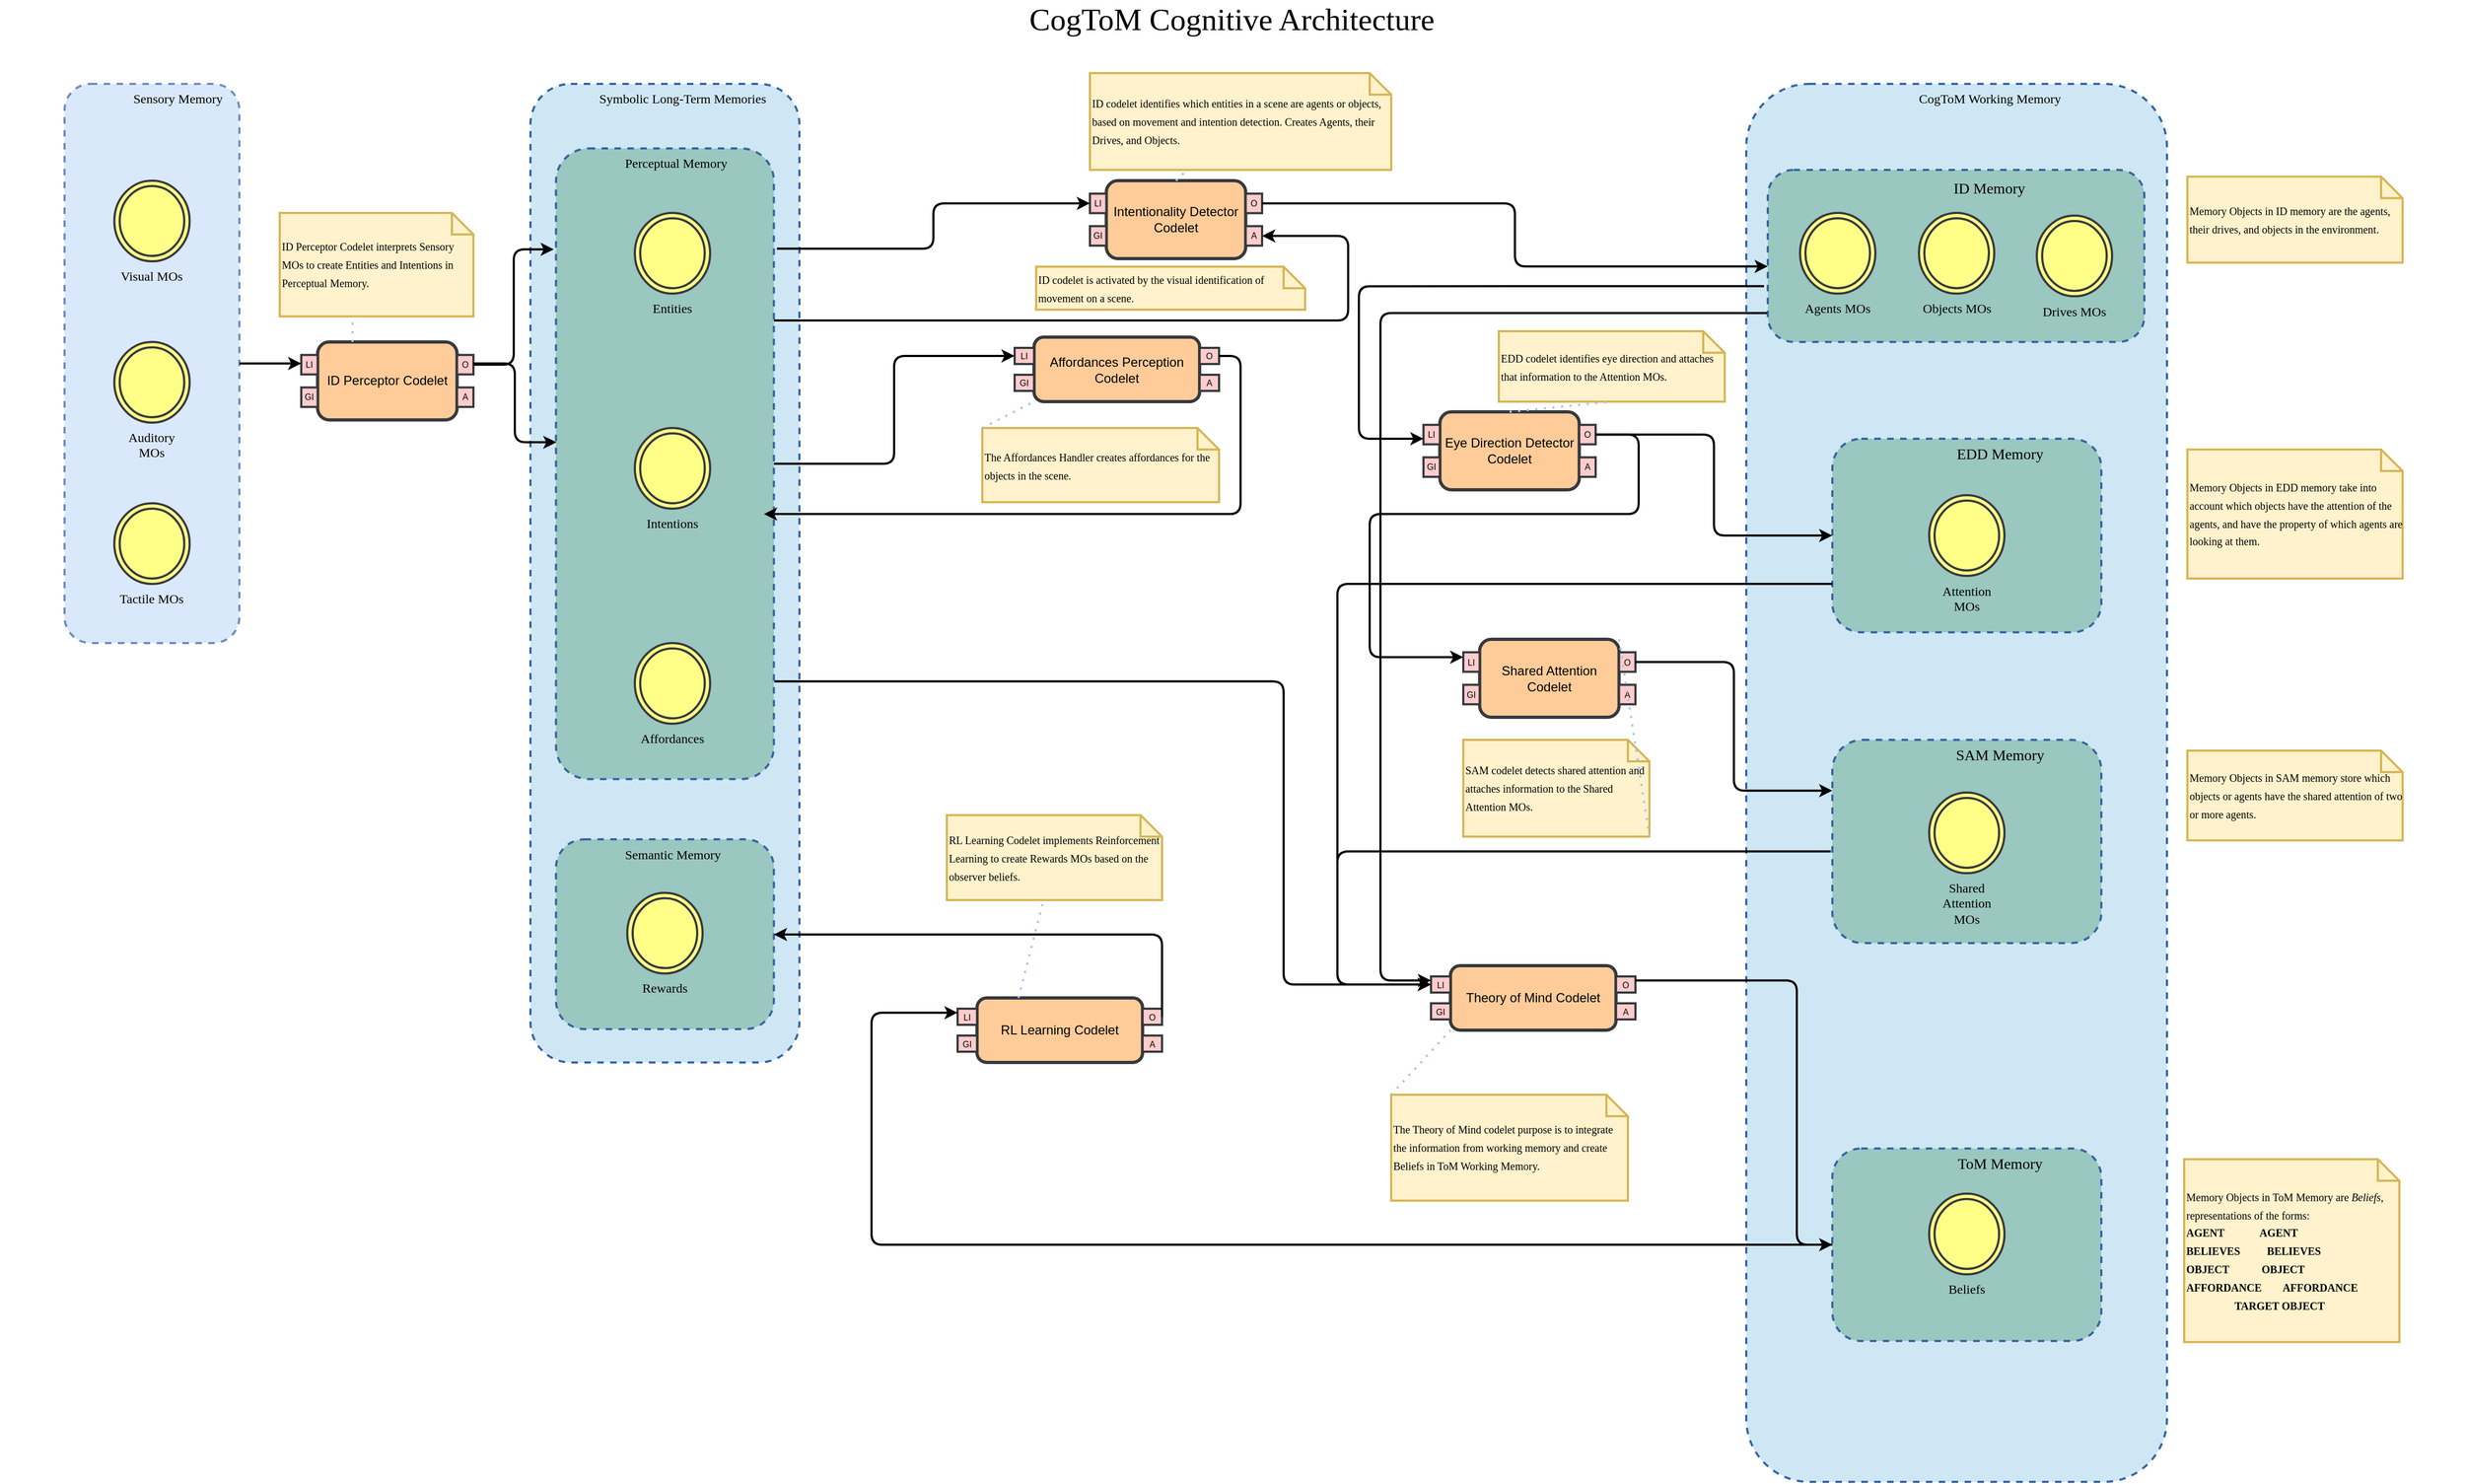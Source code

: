 <mxfile version="14.6.13" type="device" pages="2"><diagram id="mRIPwz3qSAHWKEKKZmxn" name="Architecture"><mxGraphModel dx="2076" dy="1240" grid="1" gridSize="10" guides="0" tooltips="1" connect="1" arrows="1" fold="1" page="1" pageScale="1" pageWidth="2336" pageHeight="1654" math="0" shadow="0"><root><mxCell id="0"/><mxCell id="1" parent="0"/><mxCell id="v1QiS2f4QWjaxShbj6gI-6" value="Symbolic Long-Term Memories" style="rounded=1;whiteSpace=wrap;html=1;strokeWidth=2;fillColor=#CFE7F5;dashed=1;strokeColor=#3465A4;verticalAlign=top;align=left;spacingLeft=62;fontFamily=Hack;fontSource=https%3A%2F%2Ffonts.googleapis.com%2Fcss%3Ffamily%3DHack;" parent="1" vertex="1"><mxGeometry x="533" y="80" width="250" height="910" as="geometry"/></mxCell><mxCell id="v1QiS2f4QWjaxShbj6gI-16" value="CogToM Working Memory" style="rounded=1;whiteSpace=wrap;html=1;strokeWidth=2;fillColor=#CFE7F5;dashed=1;strokeColor=#3465A4;verticalAlign=top;align=center;spacingLeft=62;fontFamily=Hack;fontSource=https%3A%2F%2Ffonts.googleapis.com%2Fcss%3Ffamily%3DHack;fontSize=12;" parent="1" vertex="1"><mxGeometry x="1663" y="80" width="391" height="1300" as="geometry"/></mxCell><mxCell id="v1QiS2f4QWjaxShbj6gI-10" value="Semantic Memory" style="rounded=1;whiteSpace=wrap;html=1;strokeWidth=2;dashed=1;strokeColor=#3465A4;verticalAlign=top;align=left;spacingLeft=62;fontFamily=Hack;fontSource=https%3A%2F%2Ffonts.googleapis.com%2Fcss%3Ffamily%3DHack;fillColor=#9AC7BF;" parent="1" vertex="1"><mxGeometry x="556.75" y="782.5" width="202.5" height="176.5" as="geometry"/></mxCell><mxCell id="bv8eEVw2gUDDsJKhpGlW-2" value="" style="group;fontFamily=Hack;fontSource=https%3A%2F%2Ffonts.googleapis.com%2Fcss%3Ffamily%3DHack;fontSize=12;" parent="1" vertex="1" connectable="0"><mxGeometry x="1053" y="170" width="160" height="72.5" as="geometry"/></mxCell><mxCell id="bv8eEVw2gUDDsJKhpGlW-3" value="Intentionality Detector Codelet" style="rounded=1;whiteSpace=wrap;html=1;strokeWidth=3;fillColor=#ffcc99;strokeColor=#36393d;" parent="bv8eEVw2gUDDsJKhpGlW-2" vertex="1"><mxGeometry x="15.211" width="129.577" height="72.5" as="geometry"/></mxCell><mxCell id="bv8eEVw2gUDDsJKhpGlW-4" value="&lt;font style=&quot;font-size: 8px;&quot;&gt;O&lt;/font&gt;" style="whiteSpace=wrap;html=1;strokeWidth=2;fillColor=#ffcccc;strokeColor=#36393d;fontSize=8;" parent="bv8eEVw2gUDDsJKhpGlW-2" vertex="1"><mxGeometry x="144.789" y="12.083" width="15.211" height="18.125" as="geometry"/></mxCell><mxCell id="bv8eEVw2gUDDsJKhpGlW-5" value="&lt;font style=&quot;font-size: 8px;&quot;&gt;A&lt;/font&gt;" style="whiteSpace=wrap;html=1;strokeWidth=2;fillColor=#ffcccc;strokeColor=#36393d;fontSize=8;" parent="bv8eEVw2gUDDsJKhpGlW-2" vertex="1"><mxGeometry x="144.789" y="42.292" width="15.211" height="18.125" as="geometry"/></mxCell><mxCell id="bv8eEVw2gUDDsJKhpGlW-6" value="&lt;font style=&quot;font-size: 8px; line-height: 120%;&quot;&gt;LI&lt;/font&gt;" style="whiteSpace=wrap;html=1;strokeWidth=2;fillColor=#ffcccc;strokeColor=#36393d;verticalAlign=middle;spacing=0;fontSize=8;" parent="bv8eEVw2gUDDsJKhpGlW-2" vertex="1"><mxGeometry y="12.083" width="15.211" height="18.125" as="geometry"/></mxCell><mxCell id="bv8eEVw2gUDDsJKhpGlW-7" value="&lt;font style=&quot;font-size: 8px;&quot;&gt;GI&lt;/font&gt;" style="whiteSpace=wrap;html=1;strokeWidth=2;fillColor=#ffcccc;strokeColor=#36393d;fontSize=8;" parent="bv8eEVw2gUDDsJKhpGlW-2" vertex="1"><mxGeometry y="42.292" width="15.211" height="18.125" as="geometry"/></mxCell><mxCell id="bv8eEVw2gUDDsJKhpGlW-13" value="&lt;font style=&quot;font-size: 14px&quot;&gt;ID Memory&lt;/font&gt;" style="rounded=1;whiteSpace=wrap;html=1;strokeWidth=2;dashed=1;strokeColor=#3465A4;verticalAlign=top;align=center;spacingLeft=62;fontFamily=Hack;fontSource=https%3A%2F%2Ffonts.googleapis.com%2Fcss%3Ffamily%3DHack;fontSize=16;fillColor=#9AC7BF;" parent="1" vertex="1"><mxGeometry x="1683" y="160" width="350" height="160" as="geometry"/></mxCell><mxCell id="bv8eEVw2gUDDsJKhpGlW-33" value="&lt;font style=&quot;font-size: 14px&quot;&gt;EDD Memory&lt;/font&gt;" style="rounded=1;whiteSpace=wrap;html=1;strokeWidth=2;dashed=1;strokeColor=#3465A4;verticalAlign=top;align=center;spacingLeft=62;fontFamily=Hack;fontSource=https%3A%2F%2Ffonts.googleapis.com%2Fcss%3Ffamily%3DHack;fontSize=10;fillColor=#9AC7BF;" parent="1" vertex="1"><mxGeometry x="1743" y="410" width="250" height="180" as="geometry"/></mxCell><mxCell id="bv8eEVw2gUDDsJKhpGlW-34" value="" style="group;fontFamily=Hack;fontSource=https%3A%2F%2Ffonts.googleapis.com%2Fcss%3Ffamily%3DHack;fontSize=10;align=center;rotation=90;" parent="1" vertex="1" connectable="0"><mxGeometry x="1363" y="385" width="160" height="72.5" as="geometry"/></mxCell><mxCell id="bv8eEVw2gUDDsJKhpGlW-35" value="Eye Direction Detector Codelet" style="rounded=1;whiteSpace=wrap;html=1;strokeWidth=3;fillColor=#ffcc99;strokeColor=#36393d;" parent="bv8eEVw2gUDDsJKhpGlW-34" vertex="1"><mxGeometry x="15.211" width="129.577" height="72.5" as="geometry"/></mxCell><mxCell id="bv8eEVw2gUDDsJKhpGlW-36" value="&lt;font style=&quot;font-size: 8px;&quot;&gt;O&lt;/font&gt;" style="whiteSpace=wrap;html=1;strokeWidth=2;fillColor=#ffcccc;strokeColor=#36393d;fontSize=8;" parent="bv8eEVw2gUDDsJKhpGlW-34" vertex="1"><mxGeometry x="144.789" y="12.083" width="15.211" height="18.125" as="geometry"/></mxCell><mxCell id="bv8eEVw2gUDDsJKhpGlW-37" value="&lt;font style=&quot;font-size: 8px;&quot;&gt;A&lt;/font&gt;" style="whiteSpace=wrap;html=1;strokeWidth=2;fillColor=#ffcccc;strokeColor=#36393d;fontSize=8;" parent="bv8eEVw2gUDDsJKhpGlW-34" vertex="1"><mxGeometry x="144.789" y="42.292" width="15.211" height="18.125" as="geometry"/></mxCell><mxCell id="bv8eEVw2gUDDsJKhpGlW-38" value="&lt;font style=&quot;font-size: 8px; line-height: 120%;&quot;&gt;LI&lt;/font&gt;" style="whiteSpace=wrap;html=1;strokeWidth=2;fillColor=#ffcccc;strokeColor=#36393d;verticalAlign=middle;spacing=0;fontSize=8;" parent="bv8eEVw2gUDDsJKhpGlW-34" vertex="1"><mxGeometry y="12.083" width="15.211" height="18.125" as="geometry"/></mxCell><mxCell id="bv8eEVw2gUDDsJKhpGlW-39" value="&lt;font style=&quot;font-size: 8px;&quot;&gt;GI&lt;/font&gt;" style="whiteSpace=wrap;html=1;strokeWidth=2;fillColor=#ffcccc;strokeColor=#36393d;fontSize=8;" parent="bv8eEVw2gUDDsJKhpGlW-34" vertex="1"><mxGeometry y="42.292" width="15.211" height="18.125" as="geometry"/></mxCell><mxCell id="bv8eEVw2gUDDsJKhpGlW-69" value="" style="group;fontFamily=Hack;fontSource=https%3A%2F%2Ffonts.googleapis.com%2Fcss%3Ffamily%3DHack;fontSize=12;align=left;" parent="1" vertex="1" connectable="0"><mxGeometry x="983" y="315.5" width="190" height="60" as="geometry"/></mxCell><mxCell id="bv8eEVw2gUDDsJKhpGlW-70" value="Affordances Perception Codelet" style="rounded=1;whiteSpace=wrap;html=1;strokeWidth=3;fillColor=#ffcc99;strokeColor=#36393d;" parent="bv8eEVw2gUDDsJKhpGlW-69" vertex="1"><mxGeometry x="18.063" width="153.873" height="60" as="geometry"/></mxCell><mxCell id="bv8eEVw2gUDDsJKhpGlW-71" value="&lt;font style=&quot;font-size: 8px;&quot;&gt;O&lt;/font&gt;" style="whiteSpace=wrap;html=1;strokeWidth=2;fillColor=#ffcccc;strokeColor=#36393d;fontSize=8;" parent="bv8eEVw2gUDDsJKhpGlW-69" vertex="1"><mxGeometry x="171.937" y="10.0" width="18.063" height="15" as="geometry"/></mxCell><mxCell id="bv8eEVw2gUDDsJKhpGlW-72" value="&lt;font style=&quot;font-size: 8px;&quot;&gt;A&lt;/font&gt;" style="whiteSpace=wrap;html=1;strokeWidth=2;fillColor=#ffcccc;strokeColor=#36393d;fontSize=8;" parent="bv8eEVw2gUDDsJKhpGlW-69" vertex="1"><mxGeometry x="171.937" y="35.0" width="18.063" height="15" as="geometry"/></mxCell><mxCell id="bv8eEVw2gUDDsJKhpGlW-73" value="&lt;font style=&quot;font-size: 8px; line-height: 120%;&quot;&gt;LI&lt;/font&gt;" style="whiteSpace=wrap;html=1;strokeWidth=2;fillColor=#ffcccc;strokeColor=#36393d;verticalAlign=middle;spacing=0;fontSize=8;" parent="bv8eEVw2gUDDsJKhpGlW-69" vertex="1"><mxGeometry y="10.0" width="18.063" height="15" as="geometry"/></mxCell><mxCell id="bv8eEVw2gUDDsJKhpGlW-74" value="&lt;font style=&quot;font-size: 8px;&quot;&gt;GI&lt;/font&gt;" style="whiteSpace=wrap;html=1;strokeWidth=2;fillColor=#ffcccc;strokeColor=#36393d;fontSize=8;" parent="bv8eEVw2gUDDsJKhpGlW-69" vertex="1"><mxGeometry y="35.0" width="18.063" height="15" as="geometry"/></mxCell><mxCell id="bv8eEVw2gUDDsJKhpGlW-87" value="" style="group;fontFamily=Hack;fontSource=https%3A%2F%2Ffonts.googleapis.com%2Fcss%3Ffamily%3DHack;fontSize=12;align=left;direction=west;rotation=180;" parent="1" vertex="1" connectable="0"><mxGeometry x="1370" y="900" width="190" height="60" as="geometry"/></mxCell><mxCell id="bv8eEVw2gUDDsJKhpGlW-88" value="Theory of Mind Codelet" style="rounded=1;whiteSpace=wrap;html=1;strokeWidth=3;fillColor=#ffcc99;strokeColor=#36393d;" parent="bv8eEVw2gUDDsJKhpGlW-87" vertex="1"><mxGeometry x="18.063" width="153.873" height="60" as="geometry"/></mxCell><mxCell id="bv8eEVw2gUDDsJKhpGlW-89" value="&lt;font style=&quot;font-size: 8px;&quot;&gt;O&lt;/font&gt;" style="whiteSpace=wrap;html=1;strokeWidth=2;fillColor=#ffcccc;strokeColor=#36393d;fontSize=8;" parent="bv8eEVw2gUDDsJKhpGlW-87" vertex="1"><mxGeometry x="171.937" y="10.0" width="18.063" height="15" as="geometry"/></mxCell><mxCell id="bv8eEVw2gUDDsJKhpGlW-90" value="&lt;font style=&quot;font-size: 8px;&quot;&gt;A&lt;/font&gt;" style="whiteSpace=wrap;html=1;strokeWidth=2;fillColor=#ffcccc;strokeColor=#36393d;fontSize=8;" parent="bv8eEVw2gUDDsJKhpGlW-87" vertex="1"><mxGeometry x="171.937" y="35.0" width="18.063" height="15" as="geometry"/></mxCell><mxCell id="bv8eEVw2gUDDsJKhpGlW-91" value="&lt;font style=&quot;font-size: 8px; line-height: 120%;&quot;&gt;LI&lt;/font&gt;" style="whiteSpace=wrap;html=1;strokeWidth=2;fillColor=#ffcccc;strokeColor=#36393d;verticalAlign=middle;spacing=0;fontSize=8;" parent="bv8eEVw2gUDDsJKhpGlW-87" vertex="1"><mxGeometry y="10.0" width="18.063" height="15" as="geometry"/></mxCell><mxCell id="bv8eEVw2gUDDsJKhpGlW-92" value="&lt;font style=&quot;font-size: 8px;&quot;&gt;GI&lt;/font&gt;" style="whiteSpace=wrap;html=1;strokeWidth=2;fillColor=#ffcccc;strokeColor=#36393d;fontSize=8;" parent="bv8eEVw2gUDDsJKhpGlW-87" vertex="1"><mxGeometry y="35.0" width="18.063" height="15" as="geometry"/></mxCell><mxCell id="bv8eEVw2gUDDsJKhpGlW-111" value="&lt;font style=&quot;font-size: 29px&quot;&gt;CogToM Cognitive Architecture&lt;/font&gt;" style="text;html=1;strokeColor=none;fillColor=none;align=center;verticalAlign=middle;whiteSpace=wrap;rounded=0;fontFamily=Hack;fontSource=https%3A%2F%2Ffonts.googleapis.com%2Fcss%3Ffamily%3DHack;fontSize=14;" parent="1" vertex="1"><mxGeometry x="40" y="10" width="2290" height="20" as="geometry"/></mxCell><mxCell id="v1QiS2f4QWjaxShbj6gI-1" value="&lt;font style=&quot;font-size: 12px&quot;&gt;Agents MOs&lt;/font&gt;" style="ellipse;shape=doubleEllipse;whiteSpace=wrap;html=1;strokeColor=#36393d;strokeWidth=2;fillColor=#ffff88;fontSize=12;align=center;verticalAlign=top;labelPosition=center;verticalLabelPosition=bottom;fontFamily=Hack;fontSource=https%3A%2F%2Ffonts.googleapis.com%2Fcss%3Ffamily%3DHack;" parent="1" vertex="1"><mxGeometry x="1713" y="200" width="70" height="75" as="geometry"/></mxCell><mxCell id="v1QiS2f4QWjaxShbj6gI-4" value="&lt;font style=&quot;font-size: 12px&quot;&gt;Attention MOs&lt;/font&gt;" style="ellipse;shape=doubleEllipse;whiteSpace=wrap;html=1;strokeColor=#36393d;strokeWidth=2;fillColor=#ffff88;fontSize=12;align=center;verticalAlign=top;labelPosition=center;verticalLabelPosition=bottom;fontFamily=Hack;fontSource=https%3A%2F%2Ffonts.googleapis.com%2Fcss%3Ffamily%3DHack;" parent="1" vertex="1"><mxGeometry x="1833" y="462.5" width="70" height="75" as="geometry"/></mxCell><mxCell id="v1QiS2f4QWjaxShbj6gI-5" value="&lt;font style=&quot;font-size: 12px&quot;&gt;Objects MOs&lt;/font&gt;" style="ellipse;shape=doubleEllipse;whiteSpace=wrap;html=1;strokeColor=#36393d;strokeWidth=2;fillColor=#ffff88;fontSize=12;align=center;verticalAlign=top;labelPosition=center;verticalLabelPosition=bottom;fontFamily=Hack;fontSource=https%3A%2F%2Ffonts.googleapis.com%2Fcss%3Ffamily%3DHack;" parent="1" vertex="1"><mxGeometry x="1823.5" y="200" width="70" height="75" as="geometry"/></mxCell><mxCell id="v1QiS2f4QWjaxShbj6gI-13" value="&lt;font style=&quot;font-size: 14px&quot;&gt;SAM Memory&lt;/font&gt;" style="rounded=1;whiteSpace=wrap;html=1;strokeWidth=2;dashed=1;strokeColor=#3465A4;verticalAlign=top;align=center;spacingLeft=62;fontFamily=Hack;fontSource=https%3A%2F%2Ffonts.googleapis.com%2Fcss%3Ffamily%3DHack;fontSize=10;fillColor=#9AC7BF;" parent="1" vertex="1"><mxGeometry x="1743" y="690" width="250" height="189" as="geometry"/></mxCell><mxCell id="v1QiS2f4QWjaxShbj6gI-15" value="&lt;font style=&quot;font-size: 12px&quot;&gt;Shared Attention MOs&lt;/font&gt;" style="ellipse;shape=doubleEllipse;whiteSpace=wrap;html=1;strokeColor=#36393d;strokeWidth=2;fillColor=#ffff88;fontSize=12;align=center;verticalAlign=top;labelPosition=center;verticalLabelPosition=bottom;fontFamily=Hack;fontSource=https%3A%2F%2Ffonts.googleapis.com%2Fcss%3Ffamily%3DHack;" parent="1" vertex="1"><mxGeometry x="1833" y="739" width="70" height="75" as="geometry"/></mxCell><mxCell id="v1QiS2f4QWjaxShbj6gI-25" value="" style="group;fontFamily=Hack;fontSource=https%3A%2F%2Ffonts.googleapis.com%2Fcss%3Ffamily%3DHack;fontSize=10;align=center;" parent="1" vertex="1" connectable="0"><mxGeometry x="1400" y="596.5" width="160" height="72.5" as="geometry"/></mxCell><mxCell id="v1QiS2f4QWjaxShbj6gI-26" value="Shared Attention Codelet" style="rounded=1;whiteSpace=wrap;html=1;strokeWidth=3;fillColor=#ffcc99;strokeColor=#36393d;" parent="v1QiS2f4QWjaxShbj6gI-25" vertex="1"><mxGeometry x="15.211" width="129.577" height="72.5" as="geometry"/></mxCell><mxCell id="v1QiS2f4QWjaxShbj6gI-27" value="&lt;font style=&quot;font-size: 8px;&quot;&gt;O&lt;/font&gt;" style="whiteSpace=wrap;html=1;strokeWidth=2;fillColor=#ffcccc;strokeColor=#36393d;fontSize=8;" parent="v1QiS2f4QWjaxShbj6gI-25" vertex="1"><mxGeometry x="144.789" y="12.083" width="15.211" height="18.125" as="geometry"/></mxCell><mxCell id="v1QiS2f4QWjaxShbj6gI-28" value="&lt;font style=&quot;font-size: 8px;&quot;&gt;A&lt;/font&gt;" style="whiteSpace=wrap;html=1;strokeWidth=2;fillColor=#ffcccc;strokeColor=#36393d;fontSize=8;" parent="v1QiS2f4QWjaxShbj6gI-25" vertex="1"><mxGeometry x="144.789" y="42.292" width="15.211" height="18.125" as="geometry"/></mxCell><mxCell id="v1QiS2f4QWjaxShbj6gI-29" value="&lt;font style=&quot;font-size: 8px; line-height: 120%;&quot;&gt;LI&lt;/font&gt;" style="whiteSpace=wrap;html=1;strokeWidth=2;fillColor=#ffcccc;strokeColor=#36393d;verticalAlign=middle;spacing=0;fontSize=8;" parent="v1QiS2f4QWjaxShbj6gI-25" vertex="1"><mxGeometry y="12.083" width="15.211" height="18.125" as="geometry"/></mxCell><mxCell id="v1QiS2f4QWjaxShbj6gI-30" value="&lt;font style=&quot;font-size: 8px;&quot;&gt;GI&lt;/font&gt;" style="whiteSpace=wrap;html=1;strokeWidth=2;fillColor=#ffcccc;strokeColor=#36393d;fontSize=8;" parent="v1QiS2f4QWjaxShbj6gI-25" vertex="1"><mxGeometry y="42.292" width="15.211" height="18.125" as="geometry"/></mxCell><mxCell id="v1QiS2f4QWjaxShbj6gI-31" value="" style="edgeStyle=elbowEdgeStyle;elbow=horizontal;endArrow=classic;html=1;fontFamily=Hack;fontSource=https%3A%2F%2Ffonts.googleapis.com%2Fcss%3Ffamily%3DHack;fontSize=12;strokeWidth=2;exitX=1;exitY=0.5;exitDx=0;exitDy=0;entryX=0;entryY=0.561;entryDx=0;entryDy=0;entryPerimeter=0;" parent="1" source="bv8eEVw2gUDDsJKhpGlW-4" target="bv8eEVw2gUDDsJKhpGlW-13" edge="1"><mxGeometry width="50" height="50" relative="1" as="geometry"><mxPoint x="1383" y="300" as="sourcePoint"/><mxPoint x="1433" y="250" as="targetPoint"/></mxGeometry></mxCell><mxCell id="v1QiS2f4QWjaxShbj6gI-32" value="" style="edgeStyle=elbowEdgeStyle;elbow=horizontal;endArrow=classic;html=1;fontFamily=Hack;fontSource=https%3A%2F%2Ffonts.googleapis.com%2Fcss%3Ffamily%3DHack;fontSize=12;strokeWidth=2;entryX=0;entryY=0.5;entryDx=0;entryDy=0;exitX=1.014;exitY=0.159;exitDx=0;exitDy=0;exitPerimeter=0;" parent="1" target="bv8eEVw2gUDDsJKhpGlW-6" edge="1" source="WXuLEj2EkfdalTSIdfuZ-1"><mxGeometry width="50" height="50" relative="1" as="geometry"><mxPoint x="930" y="233" as="sourcePoint"/><mxPoint x="1023" y="240" as="targetPoint"/></mxGeometry></mxCell><mxCell id="v1QiS2f4QWjaxShbj6gI-33" value="" style="edgeStyle=segmentEdgeStyle;endArrow=classic;html=1;fontFamily=Hack;fontSource=https%3A%2F%2Ffonts.googleapis.com%2Fcss%3Ffamily%3DHack;fontSize=12;strokeWidth=2;exitX=-0.01;exitY=0.676;exitDx=0;exitDy=0;exitPerimeter=0;" parent="1" source="bv8eEVw2gUDDsJKhpGlW-13" edge="1"><mxGeometry width="50" height="50" relative="1" as="geometry"><mxPoint x="1143" y="390" as="sourcePoint"/><mxPoint x="1363" y="410" as="targetPoint"/><Array as="points"><mxPoint x="1303" y="268"/><mxPoint x="1303" y="410"/><mxPoint x="1363" y="410"/></Array></mxGeometry></mxCell><mxCell id="v1QiS2f4QWjaxShbj6gI-34" value="" style="edgeStyle=elbowEdgeStyle;elbow=horizontal;endArrow=classic;html=1;fontFamily=Hack;fontSource=https%3A%2F%2Ffonts.googleapis.com%2Fcss%3Ffamily%3DHack;fontSize=12;strokeWidth=2;exitX=1;exitY=0.5;exitDx=0;exitDy=0;entryX=0;entryY=0.5;entryDx=0;entryDy=0;" parent="1" source="bv8eEVw2gUDDsJKhpGlW-36" target="bv8eEVw2gUDDsJKhpGlW-33" edge="1"><mxGeometry width="50" height="50" relative="1" as="geometry"><mxPoint x="1383" y="510" as="sourcePoint"/><mxPoint x="1433" y="460" as="targetPoint"/></mxGeometry></mxCell><mxCell id="v1QiS2f4QWjaxShbj6gI-35" value="" style="edgeStyle=segmentEdgeStyle;endArrow=classic;html=1;fontFamily=Hack;fontSource=https%3A%2F%2Ffonts.googleapis.com%2Fcss%3Ffamily%3DHack;fontSize=12;strokeWidth=2;exitX=1;exitY=0.5;exitDx=0;exitDy=0;entryX=0;entryY=0.25;entryDx=0;entryDy=0;" parent="1" source="bv8eEVw2gUDDsJKhpGlW-36" target="v1QiS2f4QWjaxShbj6gI-29" edge="1"><mxGeometry width="50" height="50" relative="1" as="geometry"><mxPoint x="1193" y="460" as="sourcePoint"/><mxPoint x="1243" y="410" as="targetPoint"/><Array as="points"><mxPoint x="1563" y="406"/><mxPoint x="1563" y="480"/><mxPoint x="1313" y="480"/><mxPoint x="1313" y="613"/></Array></mxGeometry></mxCell><mxCell id="v1QiS2f4QWjaxShbj6gI-37" value="" style="edgeStyle=elbowEdgeStyle;elbow=horizontal;endArrow=classic;html=1;fontFamily=Hack;fontSource=https%3A%2F%2Ffonts.googleapis.com%2Fcss%3Ffamily%3DHack;fontSize=12;strokeWidth=2;exitX=1;exitY=0.5;exitDx=0;exitDy=0;entryX=0;entryY=0.25;entryDx=0;entryDy=0;" parent="1" source="v1QiS2f4QWjaxShbj6gI-27" target="v1QiS2f4QWjaxShbj6gI-13" edge="1"><mxGeometry width="50" height="50" relative="1" as="geometry"><mxPoint x="1473" y="660" as="sourcePoint"/><mxPoint x="1523" y="610" as="targetPoint"/></mxGeometry></mxCell><mxCell id="v1QiS2f4QWjaxShbj6gI-41" value="" style="edgeStyle=elbowEdgeStyle;elbow=horizontal;endArrow=classic;html=1;fontFamily=Hack;fontSource=https%3A%2F%2Ffonts.googleapis.com%2Fcss%3Ffamily%3DHack;fontSize=12;strokeWidth=2;entryX=0;entryY=0.5;entryDx=0;entryDy=0;" parent="1" target="bv8eEVw2gUDDsJKhpGlW-73" edge="1" source="WXuLEj2EkfdalTSIdfuZ-1"><mxGeometry width="50" height="50" relative="1" as="geometry"><mxPoint x="930" y="347" as="sourcePoint"/><mxPoint x="1003" y="660" as="targetPoint"/></mxGeometry></mxCell><mxCell id="v1QiS2f4QWjaxShbj6gI-47" value="" style="edgeStyle=elbowEdgeStyle;elbow=horizontal;endArrow=classic;html=1;fontFamily=Hack;fontSource=https%3A%2F%2Ffonts.googleapis.com%2Fcss%3Ffamily%3DHack;fontSize=12;strokeWidth=2;exitX=0;exitY=0.75;exitDx=0;exitDy=0;entryX=0;entryY=0.5;entryDx=0;entryDy=0;" parent="1" source="bv8eEVw2gUDDsJKhpGlW-33" target="bv8eEVw2gUDDsJKhpGlW-91" edge="1"><mxGeometry width="50" height="50" relative="1" as="geometry"><mxPoint x="1263" y="620" as="sourcePoint"/><mxPoint x="1313" y="570" as="targetPoint"/><Array as="points"><mxPoint x="1283" y="600"/><mxPoint x="1263" y="580"/></Array></mxGeometry></mxCell><mxCell id="v1QiS2f4QWjaxShbj6gI-48" value="" style="edgeStyle=elbowEdgeStyle;elbow=horizontal;endArrow=classic;html=1;fontFamily=Hack;fontSource=https%3A%2F%2Ffonts.googleapis.com%2Fcss%3Ffamily%3DHack;fontSize=12;strokeColor=#000000;strokeWidth=2;entryX=0;entryY=0.5;entryDx=0;entryDy=0;exitX=1.002;exitY=0.845;exitDx=0;exitDy=0;exitPerimeter=0;" parent="1" target="bv8eEVw2gUDDsJKhpGlW-91" edge="1" source="WXuLEj2EkfdalTSIdfuZ-1"><mxGeometry width="50" height="50" relative="1" as="geometry"><mxPoint x="930" y="578" as="sourcePoint"/><mxPoint x="1203" y="670" as="targetPoint"/><Array as="points"><mxPoint x="1233" y="650"/><mxPoint x="1263" y="650"/></Array></mxGeometry></mxCell><mxCell id="v1QiS2f4QWjaxShbj6gI-49" value="" style="edgeStyle=elbowEdgeStyle;elbow=horizontal;endArrow=classic;html=1;fontFamily=Hack;fontSource=https%3A%2F%2Ffonts.googleapis.com%2Fcss%3Ffamily%3DHack;fontSize=12;strokeColor=#000000;strokeWidth=2;exitX=-0.006;exitY=0.549;exitDx=0;exitDy=0;entryX=0;entryY=0.5;entryDx=0;entryDy=0;exitPerimeter=0;" parent="1" source="v1QiS2f4QWjaxShbj6gI-13" target="bv8eEVw2gUDDsJKhpGlW-91" edge="1"><mxGeometry width="50" height="50" relative="1" as="geometry"><mxPoint x="1403" y="840" as="sourcePoint"/><mxPoint x="1303" y="694" as="targetPoint"/><Array as="points"><mxPoint x="1283" y="680"/><mxPoint x="1263" y="680"/></Array></mxGeometry></mxCell><mxCell id="v1QiS2f4QWjaxShbj6gI-63" value="&lt;span style=&quot;color: rgb(0 , 0 , 0) ; font-size: 10px&quot;&gt;ID codelet identifies which entities in a scene are agents or objects, based on movement and intention detection. Creates Agents, their Drives, and Objects.&lt;/span&gt;" style="shape=note;strokeWidth=2;fontSize=14;size=20;whiteSpace=wrap;html=1;fillColor=#fff2cc;strokeColor=#d6b656;fontColor=#666600;fontFamily=Hack;fontSource=https%3A%2F%2Ffonts.googleapis.com%2Fcss%3Ffamily%3DHack;align=left;" parent="1" vertex="1"><mxGeometry x="1053" y="70" width="280" height="90" as="geometry"/></mxCell><mxCell id="v1QiS2f4QWjaxShbj6gI-65" value="&lt;span style=&quot;color: rgb(0 , 0 , 0) ; font-size: 10px&quot;&gt;SAM codelet detects shared attention and attaches information to the Shared Attention MOs.&lt;/span&gt;" style="shape=note;strokeWidth=2;fontSize=14;size=20;whiteSpace=wrap;html=1;fillColor=#fff2cc;strokeColor=#d6b656;fontColor=#666600;fontFamily=Hack;fontSource=https%3A%2F%2Ffonts.googleapis.com%2Fcss%3Ffamily%3DHack;align=left;" parent="1" vertex="1"><mxGeometry x="1400" y="690" width="173" height="90" as="geometry"/></mxCell><mxCell id="v1QiS2f4QWjaxShbj6gI-66" value="&lt;span style=&quot;color: rgb(0 , 0 , 0) ; font-size: 10px&quot;&gt;EDD codelet identifies eye direction and attaches that information to the Attention MOs.&lt;/span&gt;" style="shape=note;strokeWidth=2;fontSize=14;size=20;whiteSpace=wrap;html=1;fillColor=#fff2cc;strokeColor=#d6b656;fontColor=#666600;fontFamily=Hack;fontSource=https%3A%2F%2Ffonts.googleapis.com%2Fcss%3Ffamily%3DHack;align=left;" parent="1" vertex="1"><mxGeometry x="1433" y="310" width="210" height="65.5" as="geometry"/></mxCell><mxCell id="v1QiS2f4QWjaxShbj6gI-67" value="&lt;span style=&quot;color: rgb(0 , 0 , 0) ; font-size: 10px&quot;&gt;The Affordances Handler creates affordances for the objects in the scene.&lt;/span&gt;" style="shape=note;strokeWidth=2;fontSize=14;size=20;whiteSpace=wrap;html=1;fillColor=#fff2cc;strokeColor=#d6b656;fontColor=#666600;fontFamily=Hack;fontSource=https%3A%2F%2Ffonts.googleapis.com%2Fcss%3Ffamily%3DHack;align=left;" parent="1" vertex="1"><mxGeometry x="953" y="400" width="220" height="69" as="geometry"/></mxCell><mxCell id="v1QiS2f4QWjaxShbj6gI-68" value="&lt;span style=&quot;color: rgb(0 , 0 , 0) ; font-size: 10px&quot;&gt;The Theory of Mind codelet purpose is to integrate the information from working memory and create Beliefs in ToM Working Memory.&lt;/span&gt;" style="shape=note;strokeWidth=2;fontSize=14;size=20;whiteSpace=wrap;html=1;fillColor=#fff2cc;strokeColor=#d6b656;fontColor=#666600;fontFamily=Hack;fontSource=https%3A%2F%2Ffonts.googleapis.com%2Fcss%3Ffamily%3DHack;align=left;" parent="1" vertex="1"><mxGeometry x="1333" y="1020" width="220" height="98.5" as="geometry"/></mxCell><mxCell id="v1QiS2f4QWjaxShbj6gI-69" value="" style="endArrow=none;dashed=1;html=1;dashPattern=1 3;strokeWidth=2;fontFamily=Hack;fontSource=https%3A%2F%2Ffonts.googleapis.com%2Fcss%3Ffamily%3DHack;fontSize=12;exitX=0.5;exitY=0;exitDx=0;exitDy=0;entryX=0.326;entryY=0.987;entryDx=0;entryDy=0;entryPerimeter=0;strokeColor=#A9C4EB;" parent="1" source="bv8eEVw2gUDDsJKhpGlW-3" target="v1QiS2f4QWjaxShbj6gI-63" edge="1"><mxGeometry width="50" height="50" relative="1" as="geometry"><mxPoint x="993" y="190" as="sourcePoint"/><mxPoint x="1043" y="140" as="targetPoint"/></mxGeometry></mxCell><mxCell id="v1QiS2f4QWjaxShbj6gI-70" value="" style="endArrow=none;dashed=1;html=1;dashPattern=1 3;strokeWidth=2;fontFamily=Hack;fontSource=https%3A%2F%2Ffonts.googleapis.com%2Fcss%3Ffamily%3DHack;fontSize=12;entryX=1;entryY=1;entryDx=0;entryDy=0;entryPerimeter=0;exitX=1;exitY=0;exitDx=0;exitDy=0;strokeColor=#A9C4EB;" parent="1" source="v1QiS2f4QWjaxShbj6gI-26" target="v1QiS2f4QWjaxShbj6gI-65" edge="1"><mxGeometry width="50" height="50" relative="1" as="geometry"><mxPoint x="1063" y="460" as="sourcePoint"/><mxPoint x="1113" y="410" as="targetPoint"/></mxGeometry></mxCell><mxCell id="v1QiS2f4QWjaxShbj6gI-71" value="" style="endArrow=none;dashed=1;html=1;dashPattern=1 3;strokeWidth=2;fontFamily=Hack;fontSource=https%3A%2F%2Ffonts.googleapis.com%2Fcss%3Ffamily%3DHack;fontSize=12;entryX=0.5;entryY=1;entryDx=0;entryDy=0;entryPerimeter=0;exitX=0.5;exitY=0;exitDx=0;exitDy=0;strokeColor=#A9C4EB;" parent="1" source="bv8eEVw2gUDDsJKhpGlW-35" target="v1QiS2f4QWjaxShbj6gI-66" edge="1"><mxGeometry width="50" height="50" relative="1" as="geometry"><mxPoint x="1233" y="360" as="sourcePoint"/><mxPoint x="1283" y="310" as="targetPoint"/></mxGeometry></mxCell><mxCell id="v1QiS2f4QWjaxShbj6gI-72" value="" style="endArrow=none;dashed=1;html=1;dashPattern=1 3;strokeWidth=2;fontFamily=Hack;fontSource=https%3A%2F%2Ffonts.googleapis.com%2Fcss%3Ffamily%3DHack;fontSize=12;entryX=0;entryY=1;entryDx=0;entryDy=0;exitX=0;exitY=0;exitDx=0;exitDy=0;exitPerimeter=0;strokeColor=#A9C4EB;" parent="1" source="v1QiS2f4QWjaxShbj6gI-68" target="bv8eEVw2gUDDsJKhpGlW-88" edge="1"><mxGeometry width="50" height="50" relative="1" as="geometry"><mxPoint x="1353" y="910" as="sourcePoint"/><mxPoint x="1403" y="860" as="targetPoint"/></mxGeometry></mxCell><mxCell id="v1QiS2f4QWjaxShbj6gI-73" value="" style="endArrow=none;dashed=1;html=1;dashPattern=1 3;strokeWidth=2;fontFamily=Hack;fontSource=https%3A%2F%2Ffonts.googleapis.com%2Fcss%3Ffamily%3DHack;fontSize=12;entryX=0;entryY=1;entryDx=0;entryDy=0;exitX=0;exitY=0;exitDx=0;exitDy=0;exitPerimeter=0;strokeColor=#A9C4EB;" parent="1" source="v1QiS2f4QWjaxShbj6gI-67" target="bv8eEVw2gUDDsJKhpGlW-70" edge="1"><mxGeometry width="50" height="50" relative="1" as="geometry"><mxPoint x="1103" y="880" as="sourcePoint"/><mxPoint x="1153" y="830" as="targetPoint"/></mxGeometry></mxCell><mxCell id="v1QiS2f4QWjaxShbj6gI-75" value="&lt;span style=&quot;color: rgb(0 , 0 , 0) ; font-size: 10px&quot;&gt;Memory Objects in ID memory are the agents, their drives, and objects in the environment.&lt;/span&gt;" style="shape=note;strokeWidth=2;fontSize=14;size=20;whiteSpace=wrap;html=1;fillColor=#fff2cc;strokeColor=#d6b656;fontColor=#666600;fontFamily=Hack;fontSource=https%3A%2F%2Ffonts.googleapis.com%2Fcss%3Ffamily%3DHack;align=left;" parent="1" vertex="1"><mxGeometry x="2073" y="166.25" width="200" height="80" as="geometry"/></mxCell><mxCell id="v1QiS2f4QWjaxShbj6gI-76" value="&lt;span style=&quot;color: rgb(0 , 0 , 0) ; font-size: 10px&quot;&gt;Memory Objects in EDD memory take into account which objects have the attention of the agents, and have the property of which agents are looking at them.&lt;/span&gt;" style="shape=note;strokeWidth=2;fontSize=14;size=20;whiteSpace=wrap;html=1;fillColor=#fff2cc;strokeColor=#d6b656;fontColor=#666600;fontFamily=Hack;fontSource=https%3A%2F%2Ffonts.googleapis.com%2Fcss%3Ffamily%3DHack;align=left;" parent="1" vertex="1"><mxGeometry x="2073" y="420" width="200" height="120" as="geometry"/></mxCell><mxCell id="v1QiS2f4QWjaxShbj6gI-77" value="&lt;span style=&quot;color: rgb(0 , 0 , 0) ; font-size: 10px&quot;&gt;Memory Objects in SAM memory store which objects or agents have the shared attention of two or more agents.&lt;/span&gt;" style="shape=note;strokeWidth=2;fontSize=14;size=20;whiteSpace=wrap;html=1;fillColor=#fff2cc;strokeColor=#d6b656;fontColor=#666600;fontFamily=Hack;fontSource=https%3A%2F%2Ffonts.googleapis.com%2Fcss%3Ffamily%3DHack;align=left;" parent="1" vertex="1"><mxGeometry x="2073" y="700" width="200" height="83.5" as="geometry"/></mxCell><mxCell id="860b35bQt8sB9mC5zEJa-1" value="" style="edgeStyle=elbowEdgeStyle;elbow=horizontal;endArrow=classic;html=1;strokeWidth=2;entryX=1;entryY=0.5;entryDx=0;entryDy=0;" parent="1" target="bv8eEVw2gUDDsJKhpGlW-5" edge="1" source="WXuLEj2EkfdalTSIdfuZ-1"><mxGeometry width="50" height="50" relative="1" as="geometry"><mxPoint x="930" y="300" as="sourcePoint"/><mxPoint x="1103" y="300" as="targetPoint"/><Array as="points"><mxPoint x="1293" y="300"/></Array></mxGeometry></mxCell><mxCell id="860b35bQt8sB9mC5zEJa-2" value="&lt;span style=&quot;color: rgb(0 , 0 , 0) ; font-size: 10px&quot;&gt;ID codelet is activated by the visual identification of movement on a scene.&lt;/span&gt;" style="shape=note;strokeWidth=2;fontSize=14;size=20;whiteSpace=wrap;html=1;fillColor=#fff2cc;strokeColor=#d6b656;fontColor=#666600;fontFamily=Hack;fontSource=https%3A%2F%2Ffonts.googleapis.com%2Fcss%3Ffamily%3DHack;align=left;" parent="1" vertex="1"><mxGeometry x="1003" y="250" width="250" height="40" as="geometry"/></mxCell><mxCell id="860b35bQt8sB9mC5zEJa-3" value="&lt;font style=&quot;font-size: 12px&quot;&gt;Drives MOs&lt;/font&gt;" style="ellipse;shape=doubleEllipse;whiteSpace=wrap;html=1;strokeColor=#36393d;strokeWidth=2;fillColor=#ffff88;fontSize=12;align=center;verticalAlign=top;labelPosition=center;verticalLabelPosition=bottom;fontFamily=Hack;fontSource=https%3A%2F%2Ffonts.googleapis.com%2Fcss%3Ffamily%3DHack;" parent="1" vertex="1"><mxGeometry x="1933" y="202.5" width="70" height="75" as="geometry"/></mxCell><mxCell id="EEauItlgTrAfx3fAU-Ta-1" value="" style="edgeStyle=elbowEdgeStyle;elbow=horizontal;endArrow=classic;html=1;exitX=-0.002;exitY=0.832;exitDx=0;exitDy=0;exitPerimeter=0;entryX=0;entryY=0.25;entryDx=0;entryDy=0;strokeWidth=2;" parent="1" source="bv8eEVw2gUDDsJKhpGlW-13" target="bv8eEVw2gUDDsJKhpGlW-91" edge="1"><mxGeometry width="50" height="50" relative="1" as="geometry"><mxPoint x="1563" y="160" as="sourcePoint"/><mxPoint x="1613" y="110" as="targetPoint"/><Array as="points"><mxPoint x="1323" y="430"/><mxPoint x="1303" y="510"/></Array></mxGeometry></mxCell><mxCell id="SMVcJSPunMCQK-MZT-hE-1" value="&lt;font style=&quot;font-size: 14px&quot;&gt;ToM Memory&lt;/font&gt;" style="rounded=1;whiteSpace=wrap;html=1;strokeWidth=2;dashed=1;strokeColor=#3465A4;verticalAlign=top;align=center;spacingLeft=62;fontFamily=Hack;fontSource=https%3A%2F%2Ffonts.googleapis.com%2Fcss%3Ffamily%3DHack;fontSize=10;fillColor=#9AC7BF;" parent="1" vertex="1"><mxGeometry x="1743" y="1070" width="250" height="179" as="geometry"/></mxCell><mxCell id="bv8eEVw2gUDDsJKhpGlW-99" value="&lt;font style=&quot;font-size: 12px;&quot; data-font-src=&quot;https://fonts.googleapis.com/css?family=Hack&quot;&gt;Beliefs&lt;/font&gt;" style="ellipse;shape=doubleEllipse;whiteSpace=wrap;html=1;strokeColor=#36393d;strokeWidth=2;fillColor=#ffff88;fontSize=12;align=center;verticalAlign=top;labelPosition=center;verticalLabelPosition=bottom;fontFamily=Hack;fontSource=https%3A%2F%2Ffonts.googleapis.com%2Fcss%3Ffamily%3DHack;" parent="1" vertex="1"><mxGeometry x="1833" y="1112" width="70" height="75" as="geometry"/></mxCell><mxCell id="SMVcJSPunMCQK-MZT-hE-2" value="" style="edgeStyle=elbowEdgeStyle;elbow=horizontal;endArrow=classic;html=1;exitX=1;exitY=0.25;exitDx=0;exitDy=0;entryX=0;entryY=0.5;entryDx=0;entryDy=0;strokeWidth=2;" parent="1" source="bv8eEVw2gUDDsJKhpGlW-89" target="SMVcJSPunMCQK-MZT-hE-1" edge="1"><mxGeometry width="50" height="50" relative="1" as="geometry"><mxPoint x="1523" y="890" as="sourcePoint"/><mxPoint x="1573" y="840" as="targetPoint"/><Array as="points"><mxPoint x="1710" y="914"/><mxPoint x="1593" y="800"/></Array></mxGeometry></mxCell><mxCell id="SMVcJSPunMCQK-MZT-hE-3" value="&lt;span style=&quot;color: rgb(0 , 0 , 0) ; font-size: 10px&quot;&gt;Memory Objects in ToM Memory are &lt;i&gt;Beliefs&lt;/i&gt;, representations of the forms:&lt;br&gt;&lt;b&gt;AGENT&amp;nbsp; &amp;nbsp; &amp;nbsp; &amp;nbsp; &amp;nbsp; &amp;nbsp; &amp;nbsp;AGENT&lt;br&gt;BELIEVES&amp;nbsp; &amp;nbsp; &amp;nbsp; &amp;nbsp; &amp;nbsp; BELIEVES&lt;br&gt;OBJECT&amp;nbsp; &amp;nbsp; &amp;nbsp; &amp;nbsp; &amp;nbsp; &amp;nbsp; OBJECT&lt;br&gt;AFFORDANCE&amp;nbsp; &amp;nbsp; &amp;nbsp; &amp;nbsp; AFFORDANCE&lt;br&gt;&amp;nbsp; &amp;nbsp; &amp;nbsp; &amp;nbsp; &amp;nbsp; &amp;nbsp; &amp;nbsp; &amp;nbsp; &amp;nbsp; TARGET OBJECT&lt;/b&gt;&lt;br&gt;&lt;/span&gt;" style="shape=note;strokeWidth=2;fontSize=14;size=20;whiteSpace=wrap;html=1;fillColor=#fff2cc;strokeColor=#d6b656;fontColor=#666600;fontFamily=Hack;fontSource=https%3A%2F%2Ffonts.googleapis.com%2Fcss%3Ffamily%3DHack;align=left;" parent="1" vertex="1"><mxGeometry x="2070" y="1080" width="200" height="170" as="geometry"/></mxCell><mxCell id="daOTI91L9rIC7XJCyXSI-1" value="&lt;font style=&quot;font-size: 12px&quot;&gt;Rewards&lt;/font&gt;" style="ellipse;shape=doubleEllipse;whiteSpace=wrap;html=1;strokeColor=#36393d;strokeWidth=2;fillColor=#ffff88;fontSize=12;align=center;verticalAlign=top;labelPosition=center;verticalLabelPosition=bottom;fontFamily=Hack;fontSource=https%3A%2F%2Ffonts.googleapis.com%2Fcss%3Ffamily%3DHack;" parent="1" vertex="1"><mxGeometry x="623" y="832.25" width="70" height="75" as="geometry"/></mxCell><mxCell id="daOTI91L9rIC7XJCyXSI-2" value="" style="group;fontFamily=Hack;fontSource=https%3A%2F%2Ffonts.googleapis.com%2Fcss%3Ffamily%3DHack;fontSize=12;align=left;" parent="1" vertex="1" connectable="0"><mxGeometry x="930" y="930" width="190" height="60" as="geometry"/></mxCell><mxCell id="daOTI91L9rIC7XJCyXSI-3" value="RL Learning Codelet" style="rounded=1;whiteSpace=wrap;html=1;strokeWidth=3;fillColor=#ffcc99;strokeColor=#36393d;" parent="daOTI91L9rIC7XJCyXSI-2" vertex="1"><mxGeometry x="18.063" width="153.873" height="60" as="geometry"/></mxCell><mxCell id="daOTI91L9rIC7XJCyXSI-4" value="&lt;font style=&quot;font-size: 8px;&quot;&gt;O&lt;/font&gt;" style="whiteSpace=wrap;html=1;strokeWidth=2;fillColor=#ffcccc;strokeColor=#36393d;fontSize=8;" parent="daOTI91L9rIC7XJCyXSI-2" vertex="1"><mxGeometry x="171.937" y="10.0" width="18.063" height="15" as="geometry"/></mxCell><mxCell id="daOTI91L9rIC7XJCyXSI-5" value="&lt;font style=&quot;font-size: 8px;&quot;&gt;A&lt;/font&gt;" style="whiteSpace=wrap;html=1;strokeWidth=2;fillColor=#ffcccc;strokeColor=#36393d;fontSize=8;" parent="daOTI91L9rIC7XJCyXSI-2" vertex="1"><mxGeometry x="171.937" y="35.0" width="18.063" height="15" as="geometry"/></mxCell><mxCell id="daOTI91L9rIC7XJCyXSI-6" value="&lt;font style=&quot;font-size: 8px; line-height: 120%;&quot;&gt;LI&lt;/font&gt;" style="whiteSpace=wrap;html=1;strokeWidth=2;fillColor=#ffcccc;strokeColor=#36393d;verticalAlign=middle;spacing=0;fontSize=8;" parent="daOTI91L9rIC7XJCyXSI-2" vertex="1"><mxGeometry y="10.0" width="18.063" height="15" as="geometry"/></mxCell><mxCell id="daOTI91L9rIC7XJCyXSI-7" value="&lt;font style=&quot;font-size: 8px;&quot;&gt;GI&lt;/font&gt;" style="whiteSpace=wrap;html=1;strokeWidth=2;fillColor=#ffcccc;strokeColor=#36393d;fontSize=8;" parent="daOTI91L9rIC7XJCyXSI-2" vertex="1"><mxGeometry y="35.0" width="18.063" height="15" as="geometry"/></mxCell><mxCell id="daOTI91L9rIC7XJCyXSI-8" value="" style="edgeStyle=elbowEdgeStyle;elbow=vertical;endArrow=classic;html=1;entryX=0;entryY=0.25;entryDx=0;entryDy=0;strokeWidth=2;" parent="1" source="SMVcJSPunMCQK-MZT-hE-1" target="daOTI91L9rIC7XJCyXSI-6" edge="1"><mxGeometry width="50" height="50" relative="1" as="geometry"><mxPoint x="1463" y="1060" as="sourcePoint"/><mxPoint x="1513" y="1010" as="targetPoint"/><Array as="points"><mxPoint x="850" y="950"/><mxPoint x="953" y="930"/><mxPoint x="1213" y="940"/><mxPoint x="923" y="1000"/><mxPoint x="1193" y="1110"/><mxPoint x="983" y="960"/><mxPoint x="1563" y="920"/><mxPoint x="993" y="1080"/><mxPoint x="1243" y="1100"/></Array></mxGeometry></mxCell><mxCell id="daOTI91L9rIC7XJCyXSI-9" value="" style="edgeStyle=elbowEdgeStyle;elbow=vertical;endArrow=classic;html=1;strokeWidth=2;exitX=1;exitY=0.5;exitDx=0;exitDy=0;entryX=1;entryY=0.5;entryDx=0;entryDy=0;" parent="1" source="daOTI91L9rIC7XJCyXSI-4" edge="1" target="v1QiS2f4QWjaxShbj6gI-10"><mxGeometry width="50" height="50" relative="1" as="geometry"><mxPoint x="1333" y="1090" as="sourcePoint"/><mxPoint x="896" y="740" as="targetPoint"/><Array as="points"><mxPoint x="970" y="871"/><mxPoint x="910" y="800"/><mxPoint x="1183" y="740"/><mxPoint x="1193" y="810"/><mxPoint x="953" y="730"/><mxPoint x="1253" y="920"/></Array></mxGeometry></mxCell><mxCell id="daOTI91L9rIC7XJCyXSI-10" value="&lt;span style=&quot;color: rgb(0 , 0 , 0) ; font-size: 10px&quot;&gt;RL Learning Codelet implements Reinforcement Learning to create Rewards MOs based on the observer beliefs.&lt;/span&gt;" style="shape=note;strokeWidth=2;fontSize=14;size=20;whiteSpace=wrap;html=1;fillColor=#fff2cc;strokeColor=#d6b656;fontColor=#666600;fontFamily=Hack;fontSource=https%3A%2F%2Ffonts.googleapis.com%2Fcss%3Ffamily%3DHack;align=left;" parent="1" vertex="1"><mxGeometry x="920" y="760" width="200" height="79" as="geometry"/></mxCell><mxCell id="daOTI91L9rIC7XJCyXSI-11" value="" style="endArrow=none;dashed=1;html=1;dashPattern=1 3;strokeWidth=2;fontFamily=Hack;fontSource=https%3A%2F%2Ffonts.googleapis.com%2Fcss%3Ffamily%3DHack;fontSize=12;exitX=0.25;exitY=0;exitDx=0;exitDy=0;strokeColor=#A9C4EB;" parent="1" source="daOTI91L9rIC7XJCyXSI-3" target="daOTI91L9rIC7XJCyXSI-10" edge="1"><mxGeometry width="50" height="50" relative="1" as="geometry"><mxPoint x="1023" y="610" as="sourcePoint"/><mxPoint x="1051.063" y="580" as="targetPoint"/></mxGeometry></mxCell><mxCell id="WXuLEj2EkfdalTSIdfuZ-1" value="Perceptual Memory" style="rounded=1;whiteSpace=wrap;html=1;strokeWidth=2;dashed=1;strokeColor=#3465A4;verticalAlign=top;align=left;spacingLeft=62;fontFamily=Hack;fontSource=https%3A%2F%2Ffonts.googleapis.com%2Fcss%3Ffamily%3DHack;fillColor=#9AC7BF;" parent="1" vertex="1"><mxGeometry x="556.75" y="140" width="202.5" height="586.5" as="geometry"/></mxCell><mxCell id="v1QiS2f4QWjaxShbj6gI-7" value="&lt;font style=&quot;font-size: 12px;&quot;&gt;Affordances&lt;/font&gt;" style="ellipse;shape=doubleEllipse;whiteSpace=wrap;html=1;strokeColor=#36393d;strokeWidth=2;fillColor=#ffff88;fontSize=12;align=center;verticalAlign=top;labelPosition=center;verticalLabelPosition=bottom;fontFamily=Hack;fontSource=https%3A%2F%2Ffonts.googleapis.com%2Fcss%3Ffamily%3DHack;" parent="1" vertex="1"><mxGeometry x="630" y="600" width="70" height="75" as="geometry"/></mxCell><mxCell id="WXuLEj2EkfdalTSIdfuZ-3" value="" style="edgeStyle=elbowEdgeStyle;elbow=horizontal;endArrow=classic;html=1;strokeWidth=2;exitX=1;exitY=0.5;exitDx=0;exitDy=0;" parent="1" source="bv8eEVw2gUDDsJKhpGlW-71" edge="1"><mxGeometry width="50" height="50" relative="1" as="geometry"><mxPoint x="993" y="490" as="sourcePoint"/><mxPoint x="750" y="480" as="targetPoint"/><Array as="points"><mxPoint x="1193" y="390"/><mxPoint x="1063" y="430"/><mxPoint x="1203" y="390"/><mxPoint x="1063" y="450"/><mxPoint x="1193" y="410"/></Array></mxGeometry></mxCell><mxCell id="byYu77G9TewzF9rPG7M5-1" value="Sensory Memory" style="rounded=1;whiteSpace=wrap;html=1;strokeWidth=2;dashed=1;strokeColor=#6c8ebf;verticalAlign=top;align=left;spacingLeft=62;fontFamily=Hack;fontSource=https%3A%2F%2Ffonts.googleapis.com%2Fcss%3Ffamily%3DHack;fillColor=#dae8fc;" parent="1" vertex="1"><mxGeometry x="100" y="80" width="162.5" height="520" as="geometry"/></mxCell><mxCell id="byYu77G9TewzF9rPG7M5-2" value="&lt;font style=&quot;font-size: 12px&quot;&gt;Visual MOs&lt;/font&gt;" style="ellipse;shape=doubleEllipse;whiteSpace=wrap;html=1;strokeColor=#36393d;strokeWidth=2;fillColor=#ffff88;fontSize=12;align=center;verticalAlign=top;labelPosition=center;verticalLabelPosition=bottom;fontFamily=Hack;fontSource=https%3A%2F%2Ffonts.googleapis.com%2Fcss%3Ffamily%3DHack;" parent="1" vertex="1"><mxGeometry x="146.25" y="170" width="70" height="75" as="geometry"/></mxCell><mxCell id="byYu77G9TewzF9rPG7M5-3" value="" style="group;fontFamily=Hack;fontSource=https%3A%2F%2Ffonts.googleapis.com%2Fcss%3Ffamily%3DHack;fontSize=12;" parent="1" vertex="1" connectable="0"><mxGeometry x="320" y="320" width="160" height="72.5" as="geometry"/></mxCell><mxCell id="byYu77G9TewzF9rPG7M5-4" value="ID Perceptor Codelet" style="rounded=1;whiteSpace=wrap;html=1;strokeWidth=3;fillColor=#ffcc99;strokeColor=#36393d;" parent="byYu77G9TewzF9rPG7M5-3" vertex="1"><mxGeometry x="15.211" width="129.577" height="72.5" as="geometry"/></mxCell><mxCell id="byYu77G9TewzF9rPG7M5-5" value="&lt;font style=&quot;font-size: 8px;&quot;&gt;O&lt;/font&gt;" style="whiteSpace=wrap;html=1;strokeWidth=2;fillColor=#ffcccc;strokeColor=#36393d;fontSize=8;" parent="byYu77G9TewzF9rPG7M5-3" vertex="1"><mxGeometry x="144.789" y="12.083" width="15.211" height="18.125" as="geometry"/></mxCell><mxCell id="byYu77G9TewzF9rPG7M5-6" value="&lt;font style=&quot;font-size: 8px;&quot;&gt;A&lt;/font&gt;" style="whiteSpace=wrap;html=1;strokeWidth=2;fillColor=#ffcccc;strokeColor=#36393d;fontSize=8;" parent="byYu77G9TewzF9rPG7M5-3" vertex="1"><mxGeometry x="144.789" y="42.292" width="15.211" height="18.125" as="geometry"/></mxCell><mxCell id="byYu77G9TewzF9rPG7M5-7" value="&lt;font style=&quot;font-size: 8px; line-height: 120%;&quot;&gt;LI&lt;/font&gt;" style="whiteSpace=wrap;html=1;strokeWidth=2;fillColor=#ffcccc;strokeColor=#36393d;verticalAlign=middle;spacing=0;fontSize=8;" parent="byYu77G9TewzF9rPG7M5-3" vertex="1"><mxGeometry y="12.083" width="15.211" height="18.125" as="geometry"/></mxCell><mxCell id="byYu77G9TewzF9rPG7M5-8" value="&lt;font style=&quot;font-size: 8px;&quot;&gt;GI&lt;/font&gt;" style="whiteSpace=wrap;html=1;strokeWidth=2;fillColor=#ffcccc;strokeColor=#36393d;fontSize=8;" parent="byYu77G9TewzF9rPG7M5-3" vertex="1"><mxGeometry y="42.292" width="15.211" height="18.125" as="geometry"/></mxCell><mxCell id="v1QiS2f4QWjaxShbj6gI-12" value="&lt;font style=&quot;font-size: 12px;&quot;&gt;Intentions&lt;/font&gt;" style="ellipse;shape=doubleEllipse;whiteSpace=wrap;html=1;strokeColor=#36393d;strokeWidth=2;fillColor=#ffff88;fontSize=12;align=center;verticalAlign=top;labelPosition=center;verticalLabelPosition=bottom;fontFamily=Hack;fontSource=https%3A%2F%2Ffonts.googleapis.com%2Fcss%3Ffamily%3DHack;" parent="1" vertex="1"><mxGeometry x="630" y="400" width="70" height="75" as="geometry"/></mxCell><mxCell id="Ue2_CYPLc6B0Jjp0Ih11-1" value="&lt;font style=&quot;font-size: 12px;&quot;&gt;Entities&lt;/font&gt;" style="ellipse;shape=doubleEllipse;whiteSpace=wrap;html=1;strokeColor=#36393d;strokeWidth=2;fillColor=#ffff88;fontSize=12;align=center;verticalAlign=top;labelPosition=center;verticalLabelPosition=bottom;fontFamily=Hack;fontSource=https%3A%2F%2Ffonts.googleapis.com%2Fcss%3Ffamily%3DHack;" vertex="1" parent="1"><mxGeometry x="630" y="200" width="70" height="75" as="geometry"/></mxCell><mxCell id="Ue2_CYPLc6B0Jjp0Ih11-2" value="&lt;font style=&quot;font-size: 12px&quot;&gt;Tactile MOs&lt;/font&gt;" style="ellipse;shape=doubleEllipse;whiteSpace=wrap;html=1;strokeColor=#36393d;strokeWidth=2;fillColor=#ffff88;fontSize=12;align=center;verticalAlign=top;labelPosition=center;verticalLabelPosition=bottom;fontFamily=Hack;fontSource=https%3A%2F%2Ffonts.googleapis.com%2Fcss%3Ffamily%3DHack;" vertex="1" parent="1"><mxGeometry x="146.25" y="470" width="70" height="75" as="geometry"/></mxCell><mxCell id="Ue2_CYPLc6B0Jjp0Ih11-3" value="&lt;font style=&quot;font-size: 12px&quot;&gt;Auditory MOs&lt;/font&gt;" style="ellipse;shape=doubleEllipse;whiteSpace=wrap;html=1;strokeColor=#36393d;strokeWidth=2;fillColor=#ffff88;fontSize=12;align=center;verticalAlign=top;labelPosition=center;verticalLabelPosition=bottom;fontFamily=Hack;fontSource=https%3A%2F%2Ffonts.googleapis.com%2Fcss%3Ffamily%3DHack;" vertex="1" parent="1"><mxGeometry x="146.25" y="320" width="70" height="75" as="geometry"/></mxCell><mxCell id="Ue2_CYPLc6B0Jjp0Ih11-5" value="" style="edgeStyle=elbowEdgeStyle;elbow=horizontal;endArrow=classic;html=1;strokeWidth=2;exitX=1;exitY=0.5;exitDx=0;exitDy=0;" edge="1" parent="1" source="byYu77G9TewzF9rPG7M5-1"><mxGeometry width="50" height="50" relative="1" as="geometry"><mxPoint x="320" y="290" as="sourcePoint"/><mxPoint x="320" y="340" as="targetPoint"/></mxGeometry></mxCell><mxCell id="Ue2_CYPLc6B0Jjp0Ih11-7" value="" style="edgeStyle=elbowEdgeStyle;elbow=horizontal;endArrow=classic;html=1;strokeWidth=2;entryX=-0.01;entryY=0.16;entryDx=0;entryDy=0;entryPerimeter=0;exitX=1;exitY=0.5;exitDx=0;exitDy=0;" edge="1" parent="1" source="byYu77G9TewzF9rPG7M5-5" target="WXuLEj2EkfdalTSIdfuZ-1"><mxGeometry width="50" height="50" relative="1" as="geometry"><mxPoint x="350" y="250" as="sourcePoint"/><mxPoint x="400" y="200" as="targetPoint"/></mxGeometry></mxCell><mxCell id="Ue2_CYPLc6B0Jjp0Ih11-8" value="" style="edgeStyle=elbowEdgeStyle;elbow=horizontal;endArrow=classic;html=1;strokeWidth=2;entryX=0.002;entryY=0.466;entryDx=0;entryDy=0;entryPerimeter=0;" edge="1" parent="1" target="WXuLEj2EkfdalTSIdfuZ-1"><mxGeometry width="50" height="50" relative="1" as="geometry"><mxPoint x="480" y="340" as="sourcePoint"/><mxPoint x="460" y="240" as="targetPoint"/></mxGeometry></mxCell><mxCell id="Ue2_CYPLc6B0Jjp0Ih11-9" value="&lt;span style=&quot;color: rgb(0 , 0 , 0) ; font-size: 10px&quot;&gt;ID Perceptor Codelet interprets Sensory MOs to create Entities and Intentions in Perceptual Memory.&lt;/span&gt;" style="shape=note;strokeWidth=2;fontSize=14;size=20;whiteSpace=wrap;html=1;fillColor=#fff2cc;strokeColor=#d6b656;fontColor=#666600;fontFamily=Hack;fontSource=https%3A%2F%2Ffonts.googleapis.com%2Fcss%3Ffamily%3DHack;align=left;" vertex="1" parent="1"><mxGeometry x="300" y="200" width="180" height="96.25" as="geometry"/></mxCell><mxCell id="Ue2_CYPLc6B0Jjp0Ih11-10" value="" style="endArrow=none;dashed=1;html=1;dashPattern=1 3;strokeWidth=2;fontFamily=Hack;fontSource=https%3A%2F%2Ffonts.googleapis.com%2Fcss%3Ffamily%3DHack;fontSize=12;exitX=0.25;exitY=0;exitDx=0;exitDy=0;entryX=0.376;entryY=1.016;entryDx=0;entryDy=0;entryPerimeter=0;strokeColor=#A9C4EB;" edge="1" parent="1" source="byYu77G9TewzF9rPG7M5-4" target="Ue2_CYPLc6B0Jjp0Ih11-9"><mxGeometry width="50" height="50" relative="1" as="geometry"><mxPoint x="1003" y="310" as="sourcePoint"/><mxPoint x="1014.28" y="298.83" as="targetPoint"/></mxGeometry></mxCell></root></mxGraphModel></diagram><diagram name="vs Baron-Cohen" id="JCHaeEjKGvfUZqcKe4Ts"><mxGraphModel dx="2595" dy="1550" grid="1" gridSize="10" guides="0" tooltips="1" connect="1" arrows="1" fold="1" page="1" pageScale="1" pageWidth="2336" pageHeight="1654" math="0" shadow="0"><root><mxCell id="aq0ELlsV0VthTULQYGLT-0"/><mxCell id="aq0ELlsV0VthTULQYGLT-1" parent="aq0ELlsV0VthTULQYGLT-0"/><mxCell id="aq0ELlsV0VthTULQYGLT-88" value="Sensory Memory" style="rounded=1;whiteSpace=wrap;html=1;strokeWidth=2;dashed=1;strokeColor=#6c8ebf;verticalAlign=top;align=left;spacingLeft=62;fontFamily=Hack;fontSource=https%3A%2F%2Ffonts.googleapis.com%2Fcss%3Ffamily%3DHack;fillColor=#dae8fc;" vertex="1" parent="aq0ELlsV0VthTULQYGLT-1"><mxGeometry x="100" y="80" width="162.5" height="520" as="geometry"/></mxCell><mxCell id="aq0ELlsV0VthTULQYGLT-2" value="Symbolic Long-Term Memories" style="rounded=1;whiteSpace=wrap;html=1;strokeWidth=2;fillColor=#CFE7F5;dashed=1;strokeColor=#3465A4;verticalAlign=top;align=left;spacingLeft=62;fontFamily=Hack;fontSource=https%3A%2F%2Ffonts.googleapis.com%2Fcss%3Ffamily%3DHack;" vertex="1" parent="aq0ELlsV0VthTULQYGLT-1"><mxGeometry x="533" y="80" width="250" height="910" as="geometry"/></mxCell><mxCell id="aq0ELlsV0VthTULQYGLT-3" value="CogToM Working Memory" style="rounded=1;whiteSpace=wrap;html=1;strokeWidth=2;fillColor=#CFE7F5;dashed=1;strokeColor=#3465A4;verticalAlign=top;align=center;spacingLeft=62;fontFamily=Hack;fontSource=https%3A%2F%2Ffonts.googleapis.com%2Fcss%3Ffamily%3DHack;fontSize=12;" vertex="1" parent="aq0ELlsV0VthTULQYGLT-1"><mxGeometry x="1663" y="80" width="391" height="1300" as="geometry"/></mxCell><mxCell id="aq0ELlsV0VthTULQYGLT-4" value="Semantic Memory" style="rounded=1;whiteSpace=wrap;html=1;strokeWidth=2;dashed=1;strokeColor=#3465A4;verticalAlign=top;align=left;spacingLeft=62;fontFamily=Hack;fontSource=https%3A%2F%2Ffonts.googleapis.com%2Fcss%3Ffamily%3DHack;fillColor=#9AC7BF;" vertex="1" parent="aq0ELlsV0VthTULQYGLT-1"><mxGeometry x="556.75" y="782.5" width="202.5" height="176.5" as="geometry"/></mxCell><mxCell id="aq0ELlsV0VthTULQYGLT-5" value="" style="group;fontFamily=Hack;fontSource=https%3A%2F%2Ffonts.googleapis.com%2Fcss%3Ffamily%3DHack;fontSize=12;" vertex="1" connectable="0" parent="aq0ELlsV0VthTULQYGLT-1"><mxGeometry x="1053" y="170" width="160" height="72.5" as="geometry"/></mxCell><mxCell id="aq0ELlsV0VthTULQYGLT-6" value="Intentionality Detector Codelet" style="rounded=1;whiteSpace=wrap;html=1;strokeWidth=3;fillColor=#ffcc99;strokeColor=#36393d;" vertex="1" parent="aq0ELlsV0VthTULQYGLT-5"><mxGeometry x="15.211" width="129.577" height="72.5" as="geometry"/></mxCell><mxCell id="aq0ELlsV0VthTULQYGLT-7" value="&lt;font style=&quot;font-size: 8px;&quot;&gt;O&lt;/font&gt;" style="whiteSpace=wrap;html=1;strokeWidth=2;fillColor=#ffcccc;strokeColor=#36393d;fontSize=8;" vertex="1" parent="aq0ELlsV0VthTULQYGLT-5"><mxGeometry x="144.789" y="12.083" width="15.211" height="18.125" as="geometry"/></mxCell><mxCell id="aq0ELlsV0VthTULQYGLT-8" value="&lt;font style=&quot;font-size: 8px;&quot;&gt;A&lt;/font&gt;" style="whiteSpace=wrap;html=1;strokeWidth=2;fillColor=#ffcccc;strokeColor=#36393d;fontSize=8;" vertex="1" parent="aq0ELlsV0VthTULQYGLT-5"><mxGeometry x="144.789" y="42.292" width="15.211" height="18.125" as="geometry"/></mxCell><mxCell id="aq0ELlsV0VthTULQYGLT-9" value="&lt;font style=&quot;font-size: 8px; line-height: 120%;&quot;&gt;LI&lt;/font&gt;" style="whiteSpace=wrap;html=1;strokeWidth=2;fillColor=#ffcccc;strokeColor=#36393d;verticalAlign=middle;spacing=0;fontSize=8;" vertex="1" parent="aq0ELlsV0VthTULQYGLT-5"><mxGeometry y="12.083" width="15.211" height="18.125" as="geometry"/></mxCell><mxCell id="aq0ELlsV0VthTULQYGLT-10" value="&lt;font style=&quot;font-size: 8px;&quot;&gt;GI&lt;/font&gt;" style="whiteSpace=wrap;html=1;strokeWidth=2;fillColor=#ffcccc;strokeColor=#36393d;fontSize=8;" vertex="1" parent="aq0ELlsV0VthTULQYGLT-5"><mxGeometry y="42.292" width="15.211" height="18.125" as="geometry"/></mxCell><mxCell id="aq0ELlsV0VthTULQYGLT-11" value="&lt;font style=&quot;font-size: 14px&quot;&gt;ID Memory&lt;/font&gt;" style="rounded=1;whiteSpace=wrap;html=1;strokeWidth=2;dashed=1;strokeColor=#3465A4;verticalAlign=top;align=center;spacingLeft=62;fontFamily=Hack;fontSource=https%3A%2F%2Ffonts.googleapis.com%2Fcss%3Ffamily%3DHack;fontSize=16;fillColor=#9AC7BF;" vertex="1" parent="aq0ELlsV0VthTULQYGLT-1"><mxGeometry x="1683" y="160" width="350" height="160" as="geometry"/></mxCell><mxCell id="aq0ELlsV0VthTULQYGLT-12" value="&lt;font style=&quot;font-size: 14px&quot;&gt;EDD Memory&lt;/font&gt;" style="rounded=1;whiteSpace=wrap;html=1;strokeWidth=2;dashed=1;strokeColor=#3465A4;verticalAlign=top;align=center;spacingLeft=62;fontFamily=Hack;fontSource=https%3A%2F%2Ffonts.googleapis.com%2Fcss%3Ffamily%3DHack;fontSize=10;fillColor=#9AC7BF;" vertex="1" parent="aq0ELlsV0VthTULQYGLT-1"><mxGeometry x="1743" y="410" width="250" height="180" as="geometry"/></mxCell><mxCell id="aq0ELlsV0VthTULQYGLT-13" value="" style="group;fontFamily=Hack;fontSource=https%3A%2F%2Ffonts.googleapis.com%2Fcss%3Ffamily%3DHack;fontSize=10;align=center;rotation=90;" vertex="1" connectable="0" parent="aq0ELlsV0VthTULQYGLT-1"><mxGeometry x="1400" y="450" width="160" height="72.5" as="geometry"/></mxCell><mxCell id="aq0ELlsV0VthTULQYGLT-14" value="Eye Direction Detector Codelet" style="rounded=1;whiteSpace=wrap;html=1;strokeWidth=3;fillColor=#ffcc99;strokeColor=#36393d;" vertex="1" parent="aq0ELlsV0VthTULQYGLT-13"><mxGeometry x="15.211" width="129.577" height="72.5" as="geometry"/></mxCell><mxCell id="aq0ELlsV0VthTULQYGLT-15" value="&lt;font style=&quot;font-size: 8px;&quot;&gt;O&lt;/font&gt;" style="whiteSpace=wrap;html=1;strokeWidth=2;fillColor=#ffcccc;strokeColor=#36393d;fontSize=8;" vertex="1" parent="aq0ELlsV0VthTULQYGLT-13"><mxGeometry x="144.789" y="12.083" width="15.211" height="18.125" as="geometry"/></mxCell><mxCell id="aq0ELlsV0VthTULQYGLT-16" value="&lt;font style=&quot;font-size: 8px;&quot;&gt;A&lt;/font&gt;" style="whiteSpace=wrap;html=1;strokeWidth=2;fillColor=#ffcccc;strokeColor=#36393d;fontSize=8;" vertex="1" parent="aq0ELlsV0VthTULQYGLT-13"><mxGeometry x="144.789" y="42.292" width="15.211" height="18.125" as="geometry"/></mxCell><mxCell id="aq0ELlsV0VthTULQYGLT-17" value="&lt;font style=&quot;font-size: 8px; line-height: 120%;&quot;&gt;LI&lt;/font&gt;" style="whiteSpace=wrap;html=1;strokeWidth=2;fillColor=#ffcccc;strokeColor=#36393d;verticalAlign=middle;spacing=0;fontSize=8;" vertex="1" parent="aq0ELlsV0VthTULQYGLT-13"><mxGeometry y="12.083" width="15.211" height="18.125" as="geometry"/></mxCell><mxCell id="aq0ELlsV0VthTULQYGLT-18" value="&lt;font style=&quot;font-size: 8px;&quot;&gt;GI&lt;/font&gt;" style="whiteSpace=wrap;html=1;strokeWidth=2;fillColor=#ffcccc;strokeColor=#36393d;fontSize=8;" vertex="1" parent="aq0ELlsV0VthTULQYGLT-13"><mxGeometry y="42.292" width="15.211" height="18.125" as="geometry"/></mxCell><mxCell id="aq0ELlsV0VthTULQYGLT-19" value="" style="group;fontFamily=Hack;fontSource=https%3A%2F%2Ffonts.googleapis.com%2Fcss%3Ffamily%3DHack;fontSize=12;align=left;" vertex="1" connectable="0" parent="aq0ELlsV0VthTULQYGLT-1"><mxGeometry x="930" y="280" width="190" height="60" as="geometry"/></mxCell><mxCell id="aq0ELlsV0VthTULQYGLT-20" value="Affordances Perception Codelet" style="rounded=1;whiteSpace=wrap;html=1;strokeWidth=3;fillColor=#ffcc99;strokeColor=#36393d;" vertex="1" parent="aq0ELlsV0VthTULQYGLT-19"><mxGeometry x="18.063" width="153.873" height="60" as="geometry"/></mxCell><mxCell id="aq0ELlsV0VthTULQYGLT-21" value="&lt;font style=&quot;font-size: 8px;&quot;&gt;O&lt;/font&gt;" style="whiteSpace=wrap;html=1;strokeWidth=2;fillColor=#ffcccc;strokeColor=#36393d;fontSize=8;" vertex="1" parent="aq0ELlsV0VthTULQYGLT-19"><mxGeometry x="171.937" y="10.0" width="18.063" height="15" as="geometry"/></mxCell><mxCell id="aq0ELlsV0VthTULQYGLT-22" value="&lt;font style=&quot;font-size: 8px;&quot;&gt;A&lt;/font&gt;" style="whiteSpace=wrap;html=1;strokeWidth=2;fillColor=#ffcccc;strokeColor=#36393d;fontSize=8;" vertex="1" parent="aq0ELlsV0VthTULQYGLT-19"><mxGeometry x="171.937" y="35.0" width="18.063" height="15" as="geometry"/></mxCell><mxCell id="aq0ELlsV0VthTULQYGLT-23" value="&lt;font style=&quot;font-size: 8px; line-height: 120%;&quot;&gt;LI&lt;/font&gt;" style="whiteSpace=wrap;html=1;strokeWidth=2;fillColor=#ffcccc;strokeColor=#36393d;verticalAlign=middle;spacing=0;fontSize=8;" vertex="1" parent="aq0ELlsV0VthTULQYGLT-19"><mxGeometry y="10.0" width="18.063" height="15" as="geometry"/></mxCell><mxCell id="aq0ELlsV0VthTULQYGLT-24" value="&lt;font style=&quot;font-size: 8px;&quot;&gt;GI&lt;/font&gt;" style="whiteSpace=wrap;html=1;strokeWidth=2;fillColor=#ffcccc;strokeColor=#36393d;fontSize=8;" vertex="1" parent="aq0ELlsV0VthTULQYGLT-19"><mxGeometry y="35.0" width="18.063" height="15" as="geometry"/></mxCell><mxCell id="aq0ELlsV0VthTULQYGLT-25" value="" style="group;fontFamily=Hack;fontSource=https%3A%2F%2Ffonts.googleapis.com%2Fcss%3Ffamily%3DHack;fontSize=12;align=left;direction=west;rotation=180;" vertex="1" connectable="0" parent="aq0ELlsV0VthTULQYGLT-1"><mxGeometry x="1390" y="1070" width="190" height="60" as="geometry"/></mxCell><mxCell id="aq0ELlsV0VthTULQYGLT-26" value="Theory of Mind Codelet" style="rounded=1;whiteSpace=wrap;html=1;strokeWidth=3;fillColor=#ffcc99;strokeColor=#36393d;" vertex="1" parent="aq0ELlsV0VthTULQYGLT-25"><mxGeometry x="18.063" width="153.873" height="60" as="geometry"/></mxCell><mxCell id="aq0ELlsV0VthTULQYGLT-27" value="&lt;font style=&quot;font-size: 8px;&quot;&gt;O&lt;/font&gt;" style="whiteSpace=wrap;html=1;strokeWidth=2;fillColor=#ffcccc;strokeColor=#36393d;fontSize=8;" vertex="1" parent="aq0ELlsV0VthTULQYGLT-25"><mxGeometry x="171.937" y="10.0" width="18.063" height="15" as="geometry"/></mxCell><mxCell id="aq0ELlsV0VthTULQYGLT-28" value="&lt;font style=&quot;font-size: 8px;&quot;&gt;A&lt;/font&gt;" style="whiteSpace=wrap;html=1;strokeWidth=2;fillColor=#ffcccc;strokeColor=#36393d;fontSize=8;" vertex="1" parent="aq0ELlsV0VthTULQYGLT-25"><mxGeometry x="171.937" y="35.0" width="18.063" height="15" as="geometry"/></mxCell><mxCell id="aq0ELlsV0VthTULQYGLT-29" value="&lt;font style=&quot;font-size: 8px; line-height: 120%;&quot;&gt;LI&lt;/font&gt;" style="whiteSpace=wrap;html=1;strokeWidth=2;fillColor=#ffcccc;strokeColor=#36393d;verticalAlign=middle;spacing=0;fontSize=8;" vertex="1" parent="aq0ELlsV0VthTULQYGLT-25"><mxGeometry y="10.0" width="18.063" height="15" as="geometry"/></mxCell><mxCell id="aq0ELlsV0VthTULQYGLT-30" value="&lt;font style=&quot;font-size: 8px;&quot;&gt;GI&lt;/font&gt;" style="whiteSpace=wrap;html=1;strokeWidth=2;fillColor=#ffcccc;strokeColor=#36393d;fontSize=8;" vertex="1" parent="aq0ELlsV0VthTULQYGLT-25"><mxGeometry y="35.0" width="18.063" height="15" as="geometry"/></mxCell><mxCell id="aq0ELlsV0VthTULQYGLT-31" value="&lt;font style=&quot;font-size: 30px&quot;&gt;CogToM Cognitive Architecture&lt;/font&gt;" style="text;html=1;strokeColor=none;fillColor=none;align=center;verticalAlign=middle;whiteSpace=wrap;rounded=0;fontFamily=Hack;fontSource=https%3A%2F%2Ffonts.googleapis.com%2Fcss%3Ffamily%3DHack;fontSize=14;" vertex="1" parent="aq0ELlsV0VthTULQYGLT-1"><mxGeometry x="40" y="10" width="2290" height="20" as="geometry"/></mxCell><mxCell id="aq0ELlsV0VthTULQYGLT-32" value="&lt;font style=&quot;font-size: 12px&quot;&gt;Agents MOs&lt;/font&gt;" style="ellipse;shape=doubleEllipse;whiteSpace=wrap;html=1;strokeColor=#36393d;strokeWidth=2;fillColor=#ffff88;fontSize=12;align=center;verticalAlign=top;labelPosition=center;verticalLabelPosition=bottom;fontFamily=Hack;fontSource=https%3A%2F%2Ffonts.googleapis.com%2Fcss%3Ffamily%3DHack;" vertex="1" parent="aq0ELlsV0VthTULQYGLT-1"><mxGeometry x="1713" y="200" width="70" height="75" as="geometry"/></mxCell><mxCell id="aq0ELlsV0VthTULQYGLT-33" value="&lt;font style=&quot;font-size: 12px&quot;&gt;Attention MOs&lt;/font&gt;" style="ellipse;shape=doubleEllipse;whiteSpace=wrap;html=1;strokeColor=#36393d;strokeWidth=2;fillColor=#ffff88;fontSize=12;align=center;verticalAlign=top;labelPosition=center;verticalLabelPosition=bottom;fontFamily=Hack;fontSource=https%3A%2F%2Ffonts.googleapis.com%2Fcss%3Ffamily%3DHack;" vertex="1" parent="aq0ELlsV0VthTULQYGLT-1"><mxGeometry x="1833" y="462.5" width="70" height="75" as="geometry"/></mxCell><mxCell id="aq0ELlsV0VthTULQYGLT-34" value="&lt;font style=&quot;font-size: 12px&quot;&gt;Objects MOs&lt;/font&gt;" style="ellipse;shape=doubleEllipse;whiteSpace=wrap;html=1;strokeColor=#36393d;strokeWidth=2;fillColor=#ffff88;fontSize=12;align=center;verticalAlign=top;labelPosition=center;verticalLabelPosition=bottom;fontFamily=Hack;fontSource=https%3A%2F%2Ffonts.googleapis.com%2Fcss%3Ffamily%3DHack;" vertex="1" parent="aq0ELlsV0VthTULQYGLT-1"><mxGeometry x="1823.5" y="200" width="70" height="75" as="geometry"/></mxCell><mxCell id="aq0ELlsV0VthTULQYGLT-35" value="&lt;font style=&quot;font-size: 14px&quot;&gt;SAM Memory&lt;/font&gt;" style="rounded=1;whiteSpace=wrap;html=1;strokeWidth=2;dashed=1;strokeColor=#3465A4;verticalAlign=top;align=center;spacingLeft=62;fontFamily=Hack;fontSource=https%3A%2F%2Ffonts.googleapis.com%2Fcss%3Ffamily%3DHack;fontSize=10;fillColor=#9AC7BF;" vertex="1" parent="aq0ELlsV0VthTULQYGLT-1"><mxGeometry x="1743" y="690" width="250" height="189" as="geometry"/></mxCell><mxCell id="aq0ELlsV0VthTULQYGLT-36" value="&lt;font style=&quot;font-size: 12px&quot;&gt;Shared Attention MOs&lt;/font&gt;" style="ellipse;shape=doubleEllipse;whiteSpace=wrap;html=1;strokeColor=#36393d;strokeWidth=2;fillColor=#ffff88;fontSize=12;align=center;verticalAlign=top;labelPosition=center;verticalLabelPosition=bottom;fontFamily=Hack;fontSource=https%3A%2F%2Ffonts.googleapis.com%2Fcss%3Ffamily%3DHack;" vertex="1" parent="aq0ELlsV0VthTULQYGLT-1"><mxGeometry x="1833" y="739" width="70" height="75" as="geometry"/></mxCell><mxCell id="aq0ELlsV0VthTULQYGLT-37" value="" style="group;fontFamily=Hack;fontSource=https%3A%2F%2Ffonts.googleapis.com%2Fcss%3Ffamily%3DHack;fontSize=10;align=center;" vertex="1" connectable="0" parent="aq0ELlsV0VthTULQYGLT-1"><mxGeometry x="1420" y="730" width="160" height="72.5" as="geometry"/></mxCell><mxCell id="aq0ELlsV0VthTULQYGLT-38" value="Shared Attention Codelet" style="rounded=1;whiteSpace=wrap;html=1;strokeWidth=3;fillColor=#ffcc99;strokeColor=#36393d;" vertex="1" parent="aq0ELlsV0VthTULQYGLT-37"><mxGeometry x="15.211" width="129.577" height="72.5" as="geometry"/></mxCell><mxCell id="aq0ELlsV0VthTULQYGLT-39" value="&lt;font style=&quot;font-size: 8px;&quot;&gt;O&lt;/font&gt;" style="whiteSpace=wrap;html=1;strokeWidth=2;fillColor=#ffcccc;strokeColor=#36393d;fontSize=8;" vertex="1" parent="aq0ELlsV0VthTULQYGLT-37"><mxGeometry x="144.789" y="12.083" width="15.211" height="18.125" as="geometry"/></mxCell><mxCell id="aq0ELlsV0VthTULQYGLT-40" value="&lt;font style=&quot;font-size: 8px;&quot;&gt;A&lt;/font&gt;" style="whiteSpace=wrap;html=1;strokeWidth=2;fillColor=#ffcccc;strokeColor=#36393d;fontSize=8;" vertex="1" parent="aq0ELlsV0VthTULQYGLT-37"><mxGeometry x="144.789" y="42.292" width="15.211" height="18.125" as="geometry"/></mxCell><mxCell id="aq0ELlsV0VthTULQYGLT-41" value="&lt;font style=&quot;font-size: 8px; line-height: 120%;&quot;&gt;LI&lt;/font&gt;" style="whiteSpace=wrap;html=1;strokeWidth=2;fillColor=#ffcccc;strokeColor=#36393d;verticalAlign=middle;spacing=0;fontSize=8;" vertex="1" parent="aq0ELlsV0VthTULQYGLT-37"><mxGeometry y="12.083" width="15.211" height="18.125" as="geometry"/></mxCell><mxCell id="aq0ELlsV0VthTULQYGLT-42" value="&lt;font style=&quot;font-size: 8px;&quot;&gt;GI&lt;/font&gt;" style="whiteSpace=wrap;html=1;strokeWidth=2;fillColor=#ffcccc;strokeColor=#36393d;fontSize=8;" vertex="1" parent="aq0ELlsV0VthTULQYGLT-37"><mxGeometry y="42.292" width="15.211" height="18.125" as="geometry"/></mxCell><mxCell id="aq0ELlsV0VthTULQYGLT-58" value="" style="endArrow=none;dashed=1;html=1;dashPattern=1 3;strokeWidth=2;fontFamily=Hack;fontSource=https%3A%2F%2Ffonts.googleapis.com%2Fcss%3Ffamily%3DHack;fontSize=12;exitX=0.5;exitY=0;exitDx=0;exitDy=0;entryX=0.326;entryY=0.987;entryDx=0;entryDy=0;entryPerimeter=0;strokeColor=#A9C4EB;" edge="1" parent="aq0ELlsV0VthTULQYGLT-1" source="aq0ELlsV0VthTULQYGLT-6"><mxGeometry width="50" height="50" relative="1" as="geometry"><mxPoint x="993" y="190" as="sourcePoint"/><mxPoint x="1144.28" y="158.83" as="targetPoint"/></mxGeometry></mxCell><mxCell id="aq0ELlsV0VthTULQYGLT-59" value="" style="endArrow=none;dashed=1;html=1;dashPattern=1 3;strokeWidth=2;fontFamily=Hack;fontSource=https%3A%2F%2Ffonts.googleapis.com%2Fcss%3Ffamily%3DHack;fontSize=12;entryX=1;entryY=1;entryDx=0;entryDy=0;entryPerimeter=0;exitX=1;exitY=0;exitDx=0;exitDy=0;strokeColor=#A9C4EB;" edge="1" parent="aq0ELlsV0VthTULQYGLT-1" source="aq0ELlsV0VthTULQYGLT-38"><mxGeometry width="50" height="50" relative="1" as="geometry"><mxPoint x="1063" y="460" as="sourcePoint"/><mxPoint x="1573" y="780" as="targetPoint"/></mxGeometry></mxCell><mxCell id="aq0ELlsV0VthTULQYGLT-60" value="" style="endArrow=none;dashed=1;html=1;dashPattern=1 3;strokeWidth=2;fontFamily=Hack;fontSource=https%3A%2F%2Ffonts.googleapis.com%2Fcss%3Ffamily%3DHack;fontSize=12;entryX=0.5;entryY=1;entryDx=0;entryDy=0;entryPerimeter=0;exitX=0.5;exitY=0;exitDx=0;exitDy=0;strokeColor=#A9C4EB;" edge="1" parent="aq0ELlsV0VthTULQYGLT-1" source="aq0ELlsV0VthTULQYGLT-14"><mxGeometry width="50" height="50" relative="1" as="geometry"><mxPoint x="1233" y="360" as="sourcePoint"/><mxPoint x="1538" y="375.5" as="targetPoint"/></mxGeometry></mxCell><mxCell id="aq0ELlsV0VthTULQYGLT-61" value="" style="endArrow=none;dashed=1;html=1;dashPattern=1 3;strokeWidth=2;fontFamily=Hack;fontSource=https%3A%2F%2Ffonts.googleapis.com%2Fcss%3Ffamily%3DHack;fontSize=12;entryX=0;entryY=1;entryDx=0;entryDy=0;exitX=0;exitY=0;exitDx=0;exitDy=0;exitPerimeter=0;strokeColor=#A9C4EB;" edge="1" parent="aq0ELlsV0VthTULQYGLT-1" target="aq0ELlsV0VthTULQYGLT-26"><mxGeometry width="50" height="50" relative="1" as="geometry"><mxPoint x="1333" y="1020" as="sourcePoint"/><mxPoint x="1403" y="860" as="targetPoint"/></mxGeometry></mxCell><mxCell id="aq0ELlsV0VthTULQYGLT-68" value="&lt;font style=&quot;font-size: 12px&quot;&gt;Drives MOs&lt;/font&gt;" style="ellipse;shape=doubleEllipse;whiteSpace=wrap;html=1;strokeColor=#36393d;strokeWidth=2;fillColor=#ffff88;fontSize=12;align=center;verticalAlign=top;labelPosition=center;verticalLabelPosition=bottom;fontFamily=Hack;fontSource=https%3A%2F%2Ffonts.googleapis.com%2Fcss%3Ffamily%3DHack;" vertex="1" parent="aq0ELlsV0VthTULQYGLT-1"><mxGeometry x="1933" y="202.5" width="70" height="75" as="geometry"/></mxCell><mxCell id="aq0ELlsV0VthTULQYGLT-70" value="&lt;font style=&quot;font-size: 14px&quot;&gt;ToM Memory&lt;/font&gt;" style="rounded=1;whiteSpace=wrap;html=1;strokeWidth=2;dashed=1;strokeColor=#3465A4;verticalAlign=top;align=center;spacingLeft=62;fontFamily=Hack;fontSource=https%3A%2F%2Ffonts.googleapis.com%2Fcss%3Ffamily%3DHack;fontSize=10;fillColor=#9AC7BF;" vertex="1" parent="aq0ELlsV0VthTULQYGLT-1"><mxGeometry x="1743" y="1070" width="250" height="179" as="geometry"/></mxCell><mxCell id="aq0ELlsV0VthTULQYGLT-71" value="&lt;font style=&quot;font-size: 12px;&quot; data-font-src=&quot;https://fonts.googleapis.com/css?family=Hack&quot;&gt;Beliefs&lt;/font&gt;" style="ellipse;shape=doubleEllipse;whiteSpace=wrap;html=1;strokeColor=#36393d;strokeWidth=2;fillColor=#ffff88;fontSize=12;align=center;verticalAlign=top;labelPosition=center;verticalLabelPosition=bottom;fontFamily=Hack;fontSource=https%3A%2F%2Ffonts.googleapis.com%2Fcss%3Ffamily%3DHack;" vertex="1" parent="aq0ELlsV0VthTULQYGLT-1"><mxGeometry x="1833" y="1112" width="70" height="75" as="geometry"/></mxCell><mxCell id="aq0ELlsV0VthTULQYGLT-74" value="&lt;font style=&quot;font-size: 12px&quot;&gt;Rewards&lt;/font&gt;" style="ellipse;shape=doubleEllipse;whiteSpace=wrap;html=1;strokeColor=#36393d;strokeWidth=2;fillColor=#ffff88;fontSize=12;align=center;verticalAlign=top;labelPosition=center;verticalLabelPosition=bottom;fontFamily=Hack;fontSource=https%3A%2F%2Ffonts.googleapis.com%2Fcss%3Ffamily%3DHack;" vertex="1" parent="aq0ELlsV0VthTULQYGLT-1"><mxGeometry x="623" y="832.25" width="70" height="75" as="geometry"/></mxCell><mxCell id="aq0ELlsV0VthTULQYGLT-75" value="" style="group;fontFamily=Hack;fontSource=https%3A%2F%2Ffonts.googleapis.com%2Fcss%3Ffamily%3DHack;fontSize=12;align=left;" vertex="1" connectable="0" parent="aq0ELlsV0VthTULQYGLT-1"><mxGeometry x="930" y="900" width="190" height="60" as="geometry"/></mxCell><mxCell id="aq0ELlsV0VthTULQYGLT-76" value="RL Learning Codelet" style="rounded=1;whiteSpace=wrap;html=1;strokeWidth=3;fillColor=#ffcc99;strokeColor=#36393d;" vertex="1" parent="aq0ELlsV0VthTULQYGLT-75"><mxGeometry x="18.063" width="153.873" height="60" as="geometry"/></mxCell><mxCell id="aq0ELlsV0VthTULQYGLT-77" value="&lt;font style=&quot;font-size: 8px;&quot;&gt;O&lt;/font&gt;" style="whiteSpace=wrap;html=1;strokeWidth=2;fillColor=#ffcccc;strokeColor=#36393d;fontSize=8;" vertex="1" parent="aq0ELlsV0VthTULQYGLT-75"><mxGeometry x="171.937" y="10.0" width="18.063" height="15" as="geometry"/></mxCell><mxCell id="aq0ELlsV0VthTULQYGLT-78" value="&lt;font style=&quot;font-size: 8px;&quot;&gt;A&lt;/font&gt;" style="whiteSpace=wrap;html=1;strokeWidth=2;fillColor=#ffcccc;strokeColor=#36393d;fontSize=8;" vertex="1" parent="aq0ELlsV0VthTULQYGLT-75"><mxGeometry x="171.937" y="35.0" width="18.063" height="15" as="geometry"/></mxCell><mxCell id="aq0ELlsV0VthTULQYGLT-79" value="&lt;font style=&quot;font-size: 8px; line-height: 120%;&quot;&gt;LI&lt;/font&gt;" style="whiteSpace=wrap;html=1;strokeWidth=2;fillColor=#ffcccc;strokeColor=#36393d;verticalAlign=middle;spacing=0;fontSize=8;" vertex="1" parent="aq0ELlsV0VthTULQYGLT-75"><mxGeometry y="10.0" width="18.063" height="15" as="geometry"/></mxCell><mxCell id="aq0ELlsV0VthTULQYGLT-80" value="&lt;font style=&quot;font-size: 8px;&quot;&gt;GI&lt;/font&gt;" style="whiteSpace=wrap;html=1;strokeWidth=2;fillColor=#ffcccc;strokeColor=#36393d;fontSize=8;" vertex="1" parent="aq0ELlsV0VthTULQYGLT-75"><mxGeometry y="35.0" width="18.063" height="15" as="geometry"/></mxCell><mxCell id="aq0ELlsV0VthTULQYGLT-84" value="" style="endArrow=none;dashed=1;html=1;dashPattern=1 3;strokeWidth=2;fontFamily=Hack;fontSource=https%3A%2F%2Ffonts.googleapis.com%2Fcss%3Ffamily%3DHack;fontSize=12;exitX=0.25;exitY=0;exitDx=0;exitDy=0;strokeColor=#A9C4EB;" edge="1" parent="aq0ELlsV0VthTULQYGLT-1" source="aq0ELlsV0VthTULQYGLT-76"><mxGeometry width="50" height="50" relative="1" as="geometry"><mxPoint x="1023" y="610" as="sourcePoint"/><mxPoint x="1009.87" y="839" as="targetPoint"/></mxGeometry></mxCell><mxCell id="aq0ELlsV0VthTULQYGLT-85" value="Perceptual Memory" style="rounded=1;whiteSpace=wrap;html=1;strokeWidth=2;dashed=1;strokeColor=#3465A4;verticalAlign=top;align=left;spacingLeft=62;fontFamily=Hack;fontSource=https%3A%2F%2Ffonts.googleapis.com%2Fcss%3Ffamily%3DHack;fillColor=#9AC7BF;" vertex="1" parent="aq0ELlsV0VthTULQYGLT-1"><mxGeometry x="556.75" y="140" width="202.5" height="586.5" as="geometry"/></mxCell><mxCell id="aq0ELlsV0VthTULQYGLT-86" value="&lt;font style=&quot;font-size: 12px;&quot;&gt;Affordances&lt;/font&gt;" style="ellipse;shape=doubleEllipse;whiteSpace=wrap;html=1;strokeColor=#36393d;strokeWidth=2;fillColor=#ffff88;fontSize=12;align=center;verticalAlign=top;labelPosition=center;verticalLabelPosition=bottom;fontFamily=Hack;fontSource=https%3A%2F%2Ffonts.googleapis.com%2Fcss%3Ffamily%3DHack;" vertex="1" parent="aq0ELlsV0VthTULQYGLT-1"><mxGeometry x="630" y="600" width="70" height="75" as="geometry"/></mxCell><mxCell id="aq0ELlsV0VthTULQYGLT-90" value="" style="group;fontFamily=Hack;fontSource=https%3A%2F%2Ffonts.googleapis.com%2Fcss%3Ffamily%3DHack;fontSize=12;" vertex="1" connectable="0" parent="aq0ELlsV0VthTULQYGLT-1"><mxGeometry x="320" y="320" width="160" height="72.5" as="geometry"/></mxCell><mxCell id="aq0ELlsV0VthTULQYGLT-91" value="ID Perceptor Codelet" style="rounded=1;whiteSpace=wrap;html=1;strokeWidth=3;fillColor=#ffcc99;strokeColor=#36393d;" vertex="1" parent="aq0ELlsV0VthTULQYGLT-90"><mxGeometry x="15.211" width="129.577" height="72.5" as="geometry"/></mxCell><mxCell id="aq0ELlsV0VthTULQYGLT-92" value="&lt;font style=&quot;font-size: 8px;&quot;&gt;O&lt;/font&gt;" style="whiteSpace=wrap;html=1;strokeWidth=2;fillColor=#ffcccc;strokeColor=#36393d;fontSize=8;" vertex="1" parent="aq0ELlsV0VthTULQYGLT-90"><mxGeometry x="144.789" y="12.083" width="15.211" height="18.125" as="geometry"/></mxCell><mxCell id="aq0ELlsV0VthTULQYGLT-93" value="&lt;font style=&quot;font-size: 8px;&quot;&gt;A&lt;/font&gt;" style="whiteSpace=wrap;html=1;strokeWidth=2;fillColor=#ffcccc;strokeColor=#36393d;fontSize=8;" vertex="1" parent="aq0ELlsV0VthTULQYGLT-90"><mxGeometry x="144.789" y="42.292" width="15.211" height="18.125" as="geometry"/></mxCell><mxCell id="aq0ELlsV0VthTULQYGLT-94" value="&lt;font style=&quot;font-size: 8px; line-height: 120%;&quot;&gt;LI&lt;/font&gt;" style="whiteSpace=wrap;html=1;strokeWidth=2;fillColor=#ffcccc;strokeColor=#36393d;verticalAlign=middle;spacing=0;fontSize=8;" vertex="1" parent="aq0ELlsV0VthTULQYGLT-90"><mxGeometry y="12.083" width="15.211" height="18.125" as="geometry"/></mxCell><mxCell id="aq0ELlsV0VthTULQYGLT-95" value="&lt;font style=&quot;font-size: 8px;&quot;&gt;GI&lt;/font&gt;" style="whiteSpace=wrap;html=1;strokeWidth=2;fillColor=#ffcccc;strokeColor=#36393d;fontSize=8;" vertex="1" parent="aq0ELlsV0VthTULQYGLT-90"><mxGeometry y="42.292" width="15.211" height="18.125" as="geometry"/></mxCell><mxCell id="aq0ELlsV0VthTULQYGLT-96" value="&lt;font style=&quot;font-size: 12px;&quot;&gt;Intentions&lt;/font&gt;" style="ellipse;shape=doubleEllipse;whiteSpace=wrap;html=1;strokeColor=#36393d;strokeWidth=2;fillColor=#ffff88;fontSize=12;align=center;verticalAlign=top;labelPosition=center;verticalLabelPosition=bottom;fontFamily=Hack;fontSource=https%3A%2F%2Ffonts.googleapis.com%2Fcss%3Ffamily%3DHack;" vertex="1" parent="aq0ELlsV0VthTULQYGLT-1"><mxGeometry x="630" y="400" width="70" height="75" as="geometry"/></mxCell><mxCell id="aq0ELlsV0VthTULQYGLT-97" value="&lt;font style=&quot;font-size: 12px;&quot;&gt;Entities&lt;/font&gt;" style="ellipse;shape=doubleEllipse;whiteSpace=wrap;html=1;strokeColor=#36393d;strokeWidth=2;fillColor=#ffff88;fontSize=12;align=center;verticalAlign=top;labelPosition=center;verticalLabelPosition=bottom;fontFamily=Hack;fontSource=https%3A%2F%2Ffonts.googleapis.com%2Fcss%3Ffamily%3DHack;" vertex="1" parent="aq0ELlsV0VthTULQYGLT-1"><mxGeometry x="630" y="200" width="70" height="75" as="geometry"/></mxCell><mxCell id="aq0ELlsV0VthTULQYGLT-104" value="" style="endArrow=none;dashed=1;html=1;dashPattern=1 3;strokeWidth=2;fontFamily=Hack;fontSource=https%3A%2F%2Ffonts.googleapis.com%2Fcss%3Ffamily%3DHack;fontSize=12;exitX=0.25;exitY=0;exitDx=0;exitDy=0;entryX=0.376;entryY=1.016;entryDx=0;entryDy=0;entryPerimeter=0;strokeColor=#A9C4EB;" edge="1" parent="aq0ELlsV0VthTULQYGLT-1" source="aq0ELlsV0VthTULQYGLT-91"><mxGeometry width="50" height="50" relative="1" as="geometry"><mxPoint x="1003" y="310" as="sourcePoint"/><mxPoint x="367.68" y="297.79" as="targetPoint"/></mxGeometry></mxCell><mxCell id="aq0ELlsV0VthTULQYGLT-89" value="&lt;font style=&quot;font-size: 12px&quot;&gt;Visual MOs&lt;/font&gt;" style="ellipse;shape=doubleEllipse;whiteSpace=wrap;html=1;strokeColor=#36393d;strokeWidth=2;fillColor=#ffff88;fontSize=12;align=center;verticalAlign=top;labelPosition=center;verticalLabelPosition=bottom;fontFamily=Hack;fontSource=https%3A%2F%2Ffonts.googleapis.com%2Fcss%3Ffamily%3DHack;" vertex="1" parent="aq0ELlsV0VthTULQYGLT-1"><mxGeometry x="146.25" y="170" width="70" height="75" as="geometry"/></mxCell><mxCell id="aq0ELlsV0VthTULQYGLT-99" value="&lt;font style=&quot;font-size: 12px&quot;&gt;Auditory MOs&lt;/font&gt;" style="ellipse;shape=doubleEllipse;whiteSpace=wrap;html=1;strokeColor=#36393d;strokeWidth=2;fillColor=#ffff88;fontSize=12;align=center;verticalAlign=top;labelPosition=center;verticalLabelPosition=bottom;fontFamily=Hack;fontSource=https%3A%2F%2Ffonts.googleapis.com%2Fcss%3Ffamily%3DHack;" vertex="1" parent="aq0ELlsV0VthTULQYGLT-1"><mxGeometry x="146.25" y="320" width="70" height="75" as="geometry"/></mxCell><mxCell id="aq0ELlsV0VthTULQYGLT-98" value="&lt;font style=&quot;font-size: 12px&quot;&gt;Tactile MOs&lt;/font&gt;" style="ellipse;shape=doubleEllipse;whiteSpace=wrap;html=1;strokeColor=#36393d;strokeWidth=2;fillColor=#ffff88;fontSize=12;align=center;verticalAlign=top;labelPosition=center;verticalLabelPosition=bottom;fontFamily=Hack;fontSource=https%3A%2F%2Ffonts.googleapis.com%2Fcss%3Ffamily%3DHack;" vertex="1" parent="aq0ELlsV0VthTULQYGLT-1"><mxGeometry x="146.25" y="470" width="70" height="75" as="geometry"/></mxCell><mxCell id="qKrAUHsBrjjML6x6U3vW-4" value="" style="rounded=1;whiteSpace=wrap;html=1;strokeWidth=9;strokeColor=#d6b656;verticalAlign=top;align=center;spacingLeft=62;fontFamily=Hack;fontSource=https%3A%2F%2Ffonts.googleapis.com%2Fcss%3Ffamily%3DHack;fillColor=none;" vertex="1" parent="aq0ELlsV0VthTULQYGLT-1"><mxGeometry x="40" y="70" width="460" height="590" as="geometry"/></mxCell><mxCell id="qKrAUHsBrjjML6x6U3vW-6" value="&lt;font style=&quot;font-size: 30px&quot;&gt;EDD&lt;/font&gt;" style="rounded=1;whiteSpace=wrap;html=1;strokeWidth=9;verticalAlign=top;align=left;spacingLeft=62;fontFamily=Hack;fontSource=https%3A%2F%2Ffonts.googleapis.com%2Fcss%3Ffamily%3DHack;fillColor=none;strokeColor=#FF66B3;" vertex="1" parent="aq0ELlsV0VthTULQYGLT-1"><mxGeometry x="1380" y="400" width="820" height="230" as="geometry"/></mxCell><mxCell id="qKrAUHsBrjjML6x6U3vW-7" value="&lt;font style=&quot;font-size: 30px&quot;&gt;SAM&lt;/font&gt;" style="rounded=1;whiteSpace=wrap;html=1;strokeWidth=9;verticalAlign=top;align=left;spacingLeft=62;fontFamily=Hack;fontSource=https%3A%2F%2Ffonts.googleapis.com%2Fcss%3Ffamily%3DHack;shadow=0;sketch=0;glass=1;fillColor=none;strokeColor=#9999FF;" vertex="1" parent="aq0ELlsV0VthTULQYGLT-1"><mxGeometry x="1370" y="670" width="820" height="270" as="geometry"/></mxCell><mxCell id="qKrAUHsBrjjML6x6U3vW-8" value="" style="rounded=1;whiteSpace=wrap;html=1;strokeWidth=9;verticalAlign=top;align=left;spacingLeft=62;fontFamily=Hack;fontSource=https%3A%2F%2Ffonts.googleapis.com%2Fcss%3Ffamily%3DHack;shadow=0;sketch=0;glass=1;fillColor=none;strokeColor=#EA6B66;" vertex="1" parent="aq0ELlsV0VthTULQYGLT-1"><mxGeometry x="490" y="980" width="1700" height="290" as="geometry"/></mxCell><mxCell id="qKrAUHsBrjjML6x6U3vW-9" value="&lt;font style=&quot;font-size: 30px&quot;&gt;ToMM&lt;/font&gt;" style="rounded=1;whiteSpace=wrap;html=1;strokeWidth=9;verticalAlign=top;align=left;spacingLeft=62;fontFamily=Hack;fontSource=https%3A%2F%2Ffonts.googleapis.com%2Fcss%3Ffamily%3DHack;shadow=0;sketch=0;glass=1;fillColor=none;strokeColor=#EA6B66;" vertex="1" parent="aq0ELlsV0VthTULQYGLT-1"><mxGeometry x="490" y="750" width="710" height="520" as="geometry"/></mxCell><mxCell id="qKrAUHsBrjjML6x6U3vW-3" value="&lt;font style=&quot;font-size: 40px&quot;&gt;ID&lt;/font&gt;" style="rounded=1;whiteSpace=wrap;html=1;strokeWidth=9;strokeColor=#d6b656;verticalAlign=top;align=center;spacingLeft=62;fontFamily=Hack;fontSource=https%3A%2F%2Ffonts.googleapis.com%2Fcss%3Ffamily%3DHack;fillColor=none;" vertex="1" parent="aq0ELlsV0VthTULQYGLT-1"><mxGeometry x="40" y="70" width="2160" height="300" as="geometry"/></mxCell></root></mxGraphModel></diagram></mxfile>